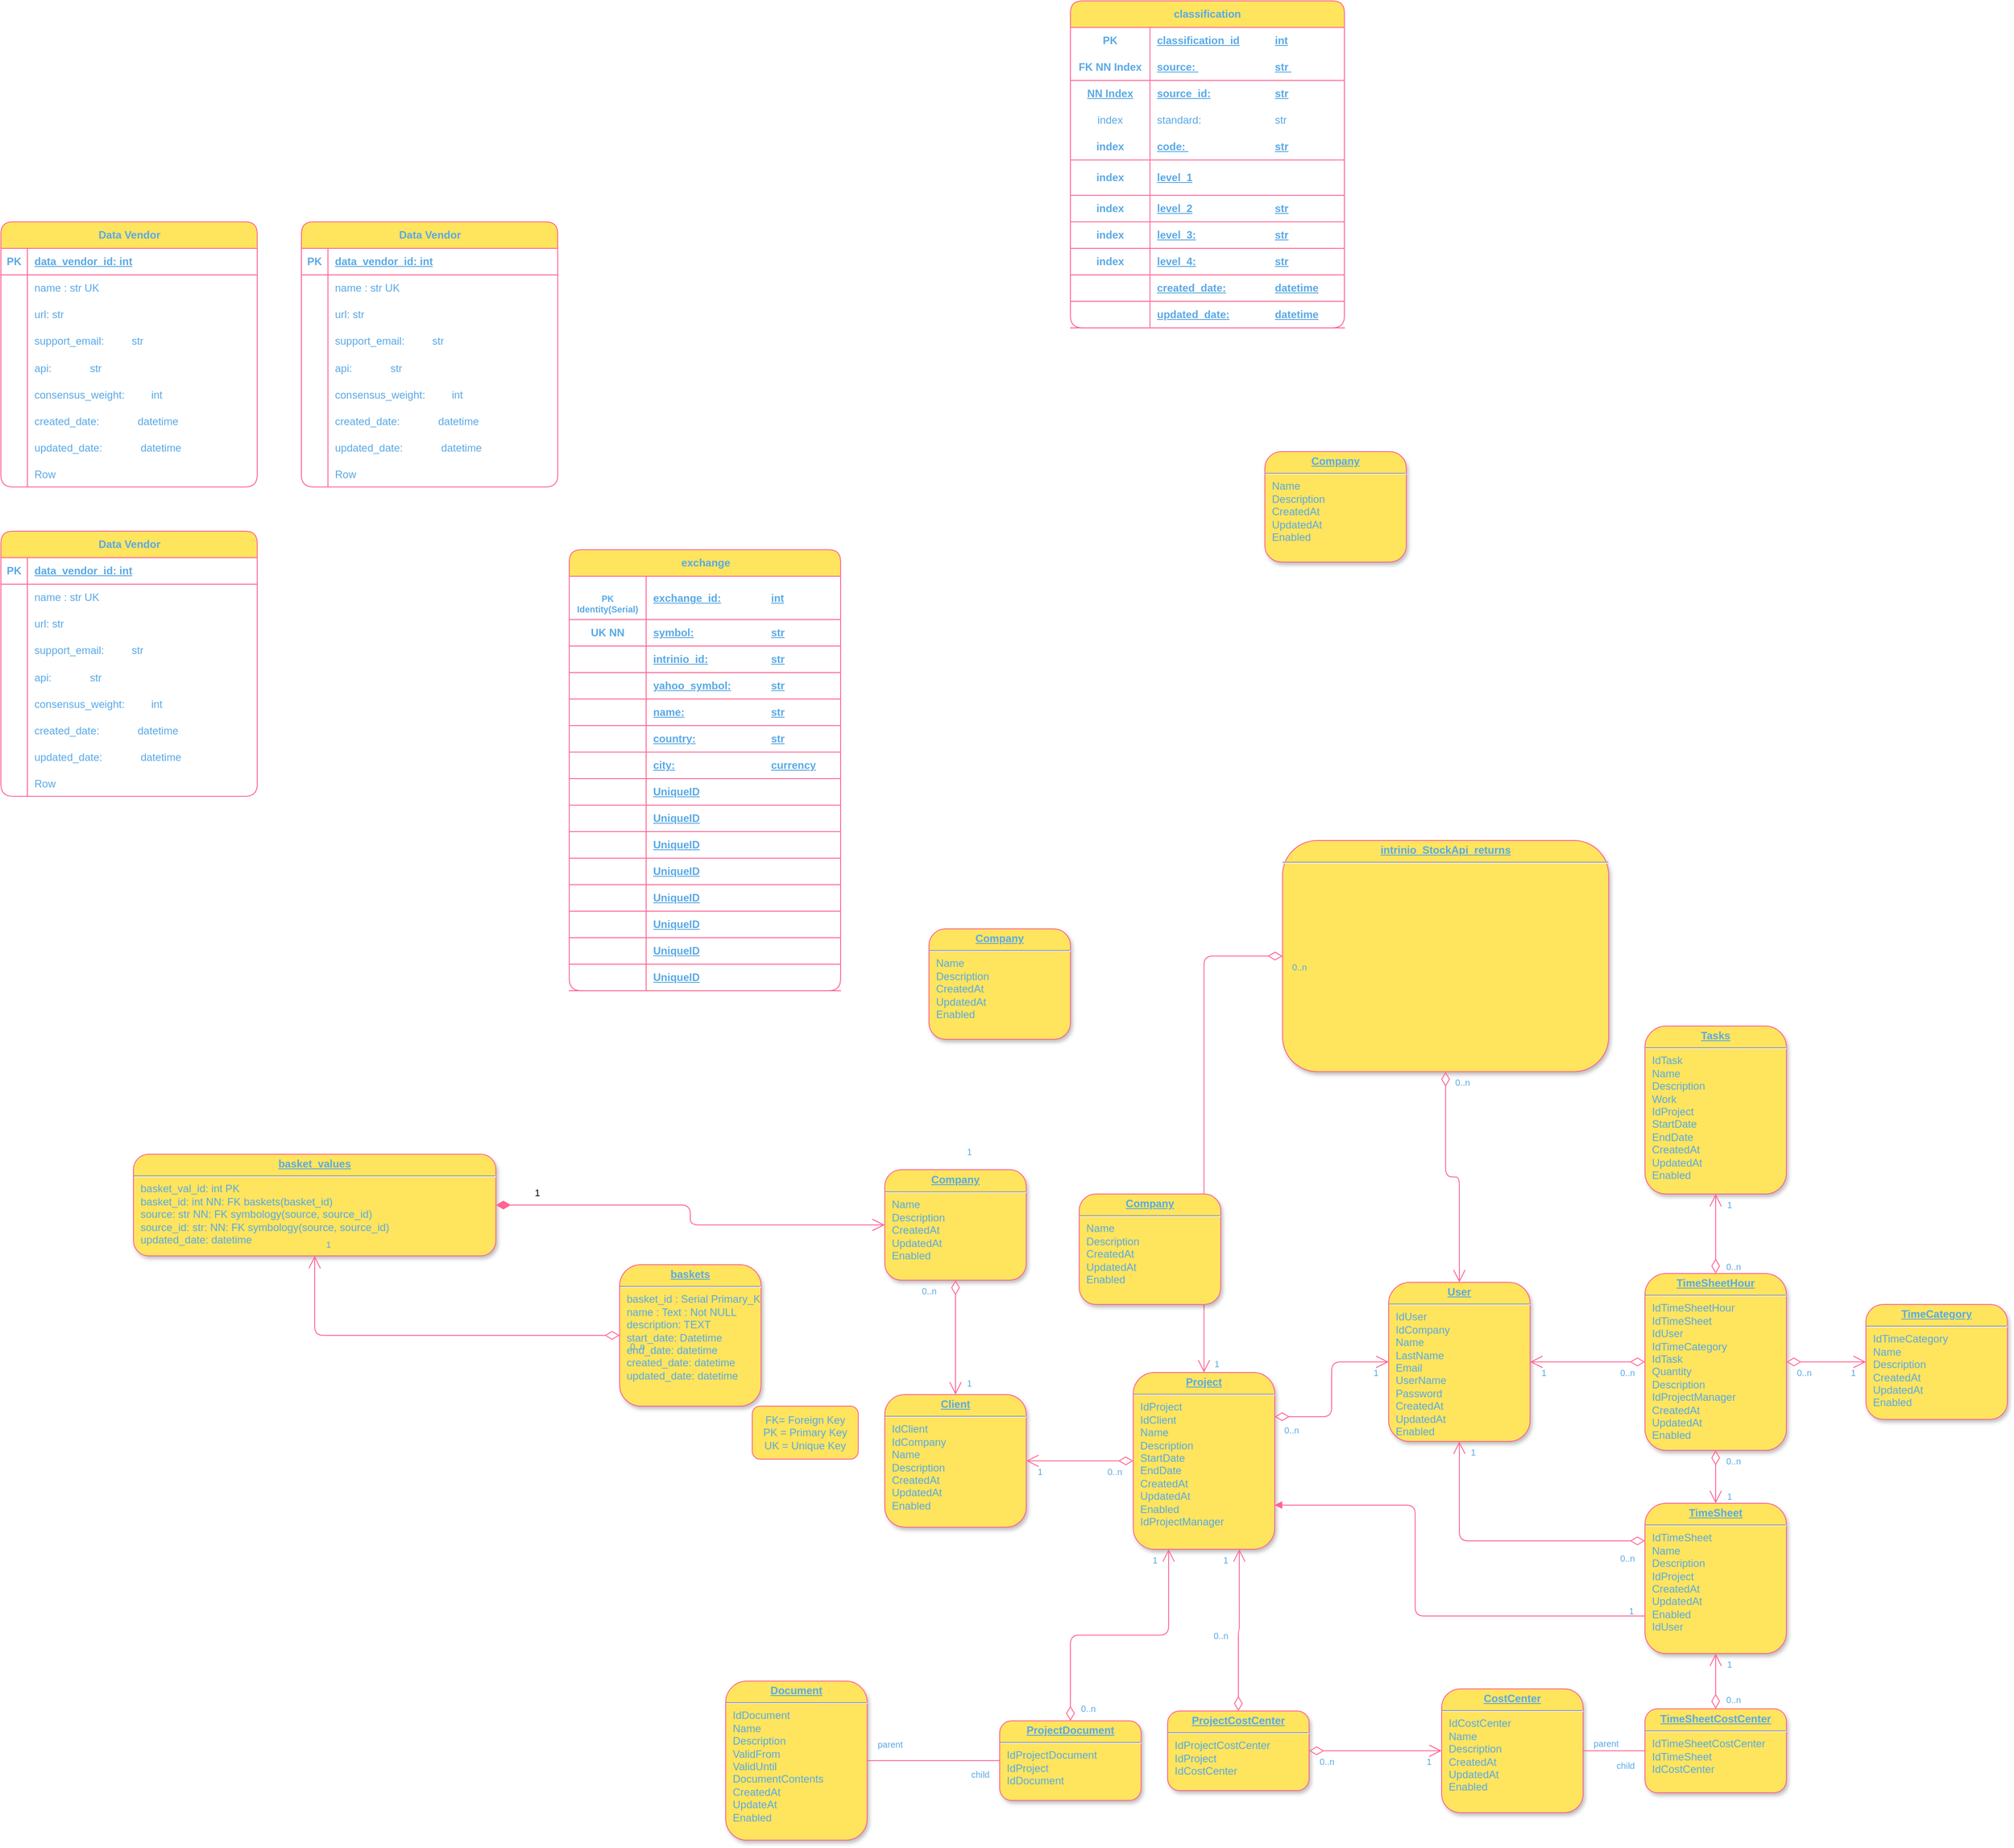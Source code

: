 <mxfile version="21.6.2" type="github">
  <diagram name="Page-1" id="efa7a0a1-bf9b-a30e-e6df-94a7791c09e9">
    <mxGraphModel dx="2260" dy="1970" grid="1" gridSize="10" guides="1" tooltips="1" connect="1" arrows="1" fold="1" page="1" pageScale="1" pageWidth="826" pageHeight="1169" background="none" math="0" shadow="0">
      <root>
        <mxCell id="0" />
        <mxCell id="1" parent="0" />
        <mxCell id="20" value="&lt;p style=&quot;margin: 0px; margin-top: 4px; text-align: center; text-decoration: underline;&quot;&gt;&lt;strong&gt;Company&lt;/strong&gt;&lt;/p&gt;&lt;hr /&gt;&lt;p style=&quot;margin: 0px; margin-left: 8px;&quot;&gt;Name&lt;/p&gt;&lt;p style=&quot;margin: 0px; margin-left: 8px;&quot;&gt;Description&lt;/p&gt;&lt;p style=&quot;margin: 0px; margin-left: 8px;&quot;&gt;CreatedAt&lt;/p&gt;&lt;p style=&quot;margin: 0px; margin-left: 8px;&quot;&gt;UpdatedAt&lt;/p&gt;&lt;p style=&quot;margin: 0px; margin-left: 8px;&quot;&gt;Enabled&lt;/p&gt;" style="verticalAlign=top;align=left;overflow=fill;fontSize=12;fontFamily=Helvetica;html=1;strokeColor=#FF6392;shadow=1;fillColor=#FFE45E;fontColor=#5AA9E6;rounded=1;labelBackgroundColor=none;" parent="1" vertex="1">
          <mxGeometry x="310.0" y="302.5" width="160" height="125" as="geometry" />
        </mxCell>
        <object label="&lt;p style=&quot;margin: 0px; margin-top: 4px; text-align: center; text-decoration: underline;&quot;&gt;&lt;b&gt;basket_values&lt;/b&gt;&lt;/p&gt;&lt;hr&gt;&lt;p style=&quot;margin: 0px; margin-left: 8px;&quot;&gt;basket_val_id: int PK&lt;/p&gt;&lt;p style=&quot;margin: 0px; margin-left: 8px;&quot;&gt;basket_id: int NN: FK baskets(basket_id)&lt;/p&gt;&lt;p style=&quot;margin: 0px; margin-left: 8px;&quot;&gt;&lt;span style=&quot;background-color: initial;&quot;&gt;source: str NN: FK symbology(source, source_id)&lt;/span&gt;&lt;/p&gt;&lt;p style=&quot;margin: 0px; margin-left: 8px;&quot;&gt;&lt;span style=&quot;background-color: initial;&quot;&gt;source_id: str: NN: FK symbology(source, source_id)&lt;/span&gt;&lt;/p&gt;&lt;p style=&quot;margin: 0px; margin-left: 8px;&quot;&gt;&lt;span style=&quot;background-color: initial;&quot;&gt;updated_date: datetime&amp;nbsp;&lt;/span&gt;&lt;/p&gt;&lt;br&gt;&amp;nbsp;&amp;nbsp;" basket_id="int NN" id="21">
          <mxCell style="verticalAlign=top;align=left;overflow=fill;fontSize=12;fontFamily=Helvetica;html=1;strokeColor=#FF6392;shadow=1;fillColor=#FFE45E;fontColor=#5AA9E6;rounded=1;labelBackgroundColor=none;" parent="1" vertex="1">
            <mxGeometry x="-540" y="285" width="410" height="115" as="geometry" />
          </mxCell>
        </object>
        <mxCell id="22" value="&lt;p style=&quot;margin: 0px; margin-top: 4px; text-align: center; text-decoration: underline;&quot;&gt;&lt;strong&gt;User&lt;/strong&gt;&lt;/p&gt;&lt;hr /&gt;&lt;p style=&quot;margin: 0px; margin-left: 8px;&quot;&gt;IdUser&lt;/p&gt;&lt;p style=&quot;margin: 0px; margin-left: 8px;&quot;&gt;IdCompany&lt;/p&gt;&lt;p style=&quot;margin: 0px; margin-left: 8px;&quot;&gt;Name&lt;/p&gt;&lt;p style=&quot;margin: 0px; margin-left: 8px;&quot;&gt;LastName&lt;/p&gt;&lt;p style=&quot;margin: 0px; margin-left: 8px;&quot;&gt;Email&lt;/p&gt;&lt;p style=&quot;margin: 0px; margin-left: 8px;&quot;&gt;UserName&lt;/p&gt;&lt;p style=&quot;margin: 0px; margin-left: 8px;&quot;&gt;Password&lt;/p&gt;&lt;p style=&quot;margin: 0px; margin-left: 8px;&quot;&gt;CreatedAt&lt;/p&gt;&lt;p style=&quot;margin: 0px; margin-left: 8px;&quot;&gt;UpdatedAt&lt;/p&gt;&lt;p style=&quot;margin: 0px; margin-left: 8px;&quot;&gt;Enabled&lt;/p&gt;" style="verticalAlign=top;align=left;overflow=fill;fontSize=12;fontFamily=Helvetica;html=1;strokeColor=#FF6392;shadow=1;fillColor=#FFE45E;fontColor=#5AA9E6;rounded=1;labelBackgroundColor=none;" parent="1" vertex="1">
          <mxGeometry x="880.0" y="430" width="160.0" height="180" as="geometry" />
        </mxCell>
        <mxCell id="23" value="&lt;p style=&quot;margin: 0px; margin-top: 4px; text-align: center; text-decoration: underline;&quot;&gt;&lt;b&gt;intrinio_StockApi_returns&lt;/b&gt;&lt;/p&gt;&lt;hr&gt;&lt;p style=&quot;margin: 0px; margin-left: 8px;&quot;&gt;&lt;br&gt;&lt;/p&gt;" style="verticalAlign=top;align=left;overflow=fill;fontSize=12;fontFamily=Helvetica;html=1;strokeColor=#FF6392;shadow=1;fillColor=#FFE45E;fontColor=#5AA9E6;rounded=1;labelBackgroundColor=none;" parent="1" vertex="1">
          <mxGeometry x="760" y="-70" width="368.92" height="261.64" as="geometry" />
        </mxCell>
        <mxCell id="24" value="&lt;p style=&quot;margin: 0px; margin-top: 4px; text-align: center; text-decoration: underline;&quot;&gt;&lt;strong&gt;Client&lt;/strong&gt;&lt;/p&gt;&lt;hr /&gt;&lt;p style=&quot;margin: 0px; margin-left: 8px;&quot;&gt;IdClient&lt;/p&gt;&lt;p style=&quot;margin: 0px; margin-left: 8px;&quot;&gt;IdCompany&lt;/p&gt;&lt;p style=&quot;margin: 0px; margin-left: 8px;&quot;&gt;Name&lt;/p&gt;&lt;p style=&quot;margin: 0px; margin-left: 8px;&quot;&gt;Description&lt;/p&gt;&lt;p style=&quot;margin: 0px; margin-left: 8px;&quot;&gt;CreatedAt&lt;/p&gt;&lt;p style=&quot;margin: 0px; margin-left: 8px;&quot;&gt;UpdatedAt&lt;/p&gt;&lt;p style=&quot;margin: 0px; margin-left: 8px;&quot;&gt;Enabled&lt;/p&gt;" style="verticalAlign=top;align=left;overflow=fill;fontSize=12;fontFamily=Helvetica;html=1;strokeColor=#FF6392;shadow=1;fillColor=#FFE45E;fontColor=#5AA9E6;rounded=1;labelBackgroundColor=none;" parent="1" vertex="1">
          <mxGeometry x="310.0" y="556.96" width="160" height="150" as="geometry" />
        </mxCell>
        <mxCell id="25" value="&lt;p style=&quot;margin: 0px; margin-top: 4px; text-align: center; text-decoration: underline;&quot;&gt;&lt;b&gt;baskets&lt;/b&gt;&lt;/p&gt;&lt;hr&gt;&lt;p style=&quot;margin: 0px; margin-left: 8px;&quot;&gt;basket_id : Serial Primary_K&lt;/p&gt;&lt;p style=&quot;margin: 0px; margin-left: 8px;&quot;&gt;name : Text : Not NULL&lt;/p&gt;&lt;p style=&quot;margin: 0px; margin-left: 8px;&quot;&gt;description: TEXT&lt;/p&gt;&lt;p style=&quot;margin: 0px; margin-left: 8px;&quot;&gt;start_date: Datetime&lt;/p&gt;&lt;p style=&quot;margin: 0px; margin-left: 8px;&quot;&gt;end_date: datetime&lt;/p&gt;&lt;p style=&quot;margin: 0px; margin-left: 8px;&quot;&gt;created_date: datetime&lt;/p&gt;&lt;p style=&quot;margin: 0px; margin-left: 8px;&quot;&gt;updated_date: datetime&lt;/p&gt;" style="verticalAlign=top;align=left;overflow=fill;fontSize=12;fontFamily=Helvetica;html=1;strokeColor=#FF6392;shadow=1;fillColor=#FFE45E;fontColor=#5AA9E6;rounded=1;labelBackgroundColor=none;" parent="1" vertex="1">
          <mxGeometry x="10.0" y="410.0" width="160" height="160" as="geometry" />
        </mxCell>
        <mxCell id="26" value="&lt;p style=&quot;margin: 0px; margin-top: 4px; text-align: center; text-decoration: underline;&quot;&gt;&lt;strong&gt;TimeSheet&lt;/strong&gt;&lt;/p&gt;&lt;hr /&gt;&lt;p style=&quot;margin: 0px; margin-left: 8px;&quot;&gt;IdTimeSheet&lt;/p&gt;&lt;p style=&quot;margin: 0px; margin-left: 8px;&quot;&gt;Name&lt;/p&gt;&lt;p style=&quot;margin: 0px; margin-left: 8px;&quot;&gt;Description&lt;/p&gt;&lt;p style=&quot;margin: 0px; margin-left: 8px;&quot;&gt;IdProject&lt;/p&gt;&lt;p style=&quot;margin: 0px; margin-left: 8px;&quot;&gt;CreatedAt&lt;/p&gt;&lt;p style=&quot;margin: 0px; margin-left: 8px;&quot;&gt;UpdatedAt&lt;/p&gt;&lt;p style=&quot;margin: 0px; margin-left: 8px;&quot;&gt;Enabled&lt;/p&gt;&lt;p style=&quot;margin: 0px; margin-left: 8px;&quot;&gt;IdUser&lt;/p&gt;" style="verticalAlign=top;align=left;overflow=fill;fontSize=12;fontFamily=Helvetica;html=1;strokeColor=#FF6392;shadow=1;fillColor=#FFE45E;fontColor=#5AA9E6;rounded=1;labelBackgroundColor=none;" parent="1" vertex="1">
          <mxGeometry x="1170" y="680" width="160" height="170" as="geometry" />
        </mxCell>
        <mxCell id="27" value="&lt;p style=&quot;margin: 0px; margin-top: 4px; text-align: center; text-decoration: underline;&quot;&gt;&lt;strong&gt;TimeSheetHour&lt;/strong&gt;&lt;/p&gt;&lt;hr /&gt;&lt;p style=&quot;margin: 0px; margin-left: 8px;&quot;&gt;IdTimeSheetHour&lt;br /&gt;IdTimeSheet&lt;/p&gt;&lt;p style=&quot;margin: 0px; margin-left: 8px;&quot;&gt;IdUser&lt;/p&gt;&lt;p style=&quot;margin: 0px; margin-left: 8px;&quot;&gt;IdTimeCategory&lt;/p&gt;&lt;p style=&quot;margin: 0px; margin-left: 8px;&quot;&gt;IdTask&lt;/p&gt;&lt;p style=&quot;margin: 0px; margin-left: 8px;&quot;&gt;Quantity&lt;/p&gt;&lt;p style=&quot;margin: 0px; margin-left: 8px;&quot;&gt;Description&lt;/p&gt;&lt;p style=&quot;margin: 0px; margin-left: 8px;&quot;&gt;IdProjectManager&lt;/p&gt;&lt;p style=&quot;margin: 0px; margin-left: 8px;&quot;&gt;CreatedAt&lt;/p&gt;&lt;p style=&quot;margin: 0px; margin-left: 8px;&quot;&gt;UpdatedAt&lt;/p&gt;&lt;p style=&quot;margin: 0px; margin-left: 8px;&quot;&gt;Enabled&lt;/p&gt;" style="verticalAlign=top;align=left;overflow=fill;fontSize=12;fontFamily=Helvetica;html=1;strokeColor=#FF6392;shadow=1;fillColor=#FFE45E;fontColor=#5AA9E6;rounded=1;labelBackgroundColor=none;" parent="1" vertex="1">
          <mxGeometry x="1170" y="420.0" width="160" height="200" as="geometry" />
        </mxCell>
        <mxCell id="28" value="&lt;p style=&quot;margin: 0px; margin-top: 4px; text-align: center; text-decoration: underline;&quot;&gt;&lt;strong&gt;Document&lt;/strong&gt;&lt;/p&gt;&lt;hr /&gt;&lt;p style=&quot;margin: 0px; margin-left: 8px;&quot;&gt;IdDocument&lt;/p&gt;&lt;p style=&quot;margin: 0px; margin-left: 8px;&quot;&gt;Name&lt;/p&gt;&lt;p style=&quot;margin: 0px; margin-left: 8px;&quot;&gt;Description&lt;/p&gt;&lt;p style=&quot;margin: 0px; margin-left: 8px;&quot;&gt;ValidFrom&lt;/p&gt;&lt;p style=&quot;margin: 0px; margin-left: 8px;&quot;&gt;ValidUntil&lt;/p&gt;&lt;p style=&quot;margin: 0px; margin-left: 8px;&quot;&gt;DocumentContents&lt;/p&gt;&lt;p style=&quot;margin: 0px; margin-left: 8px;&quot;&gt;CreatedAt&lt;/p&gt;&lt;p style=&quot;margin: 0px; margin-left: 8px;&quot;&gt;UpdateAt&lt;/p&gt;&lt;p style=&quot;margin: 0px; margin-left: 8px;&quot;&gt;Enabled&lt;/p&gt;" style="verticalAlign=top;align=left;overflow=fill;fontSize=12;fontFamily=Helvetica;html=1;strokeColor=#FF6392;shadow=1;fillColor=#FFE45E;fontColor=#5AA9E6;rounded=1;labelBackgroundColor=none;" parent="1" vertex="1">
          <mxGeometry x="130.0" y="881.16" width="160" height="180" as="geometry" />
        </mxCell>
        <mxCell id="29" value="&lt;p style=&quot;margin: 0px; margin-top: 4px; text-align: center; text-decoration: underline;&quot;&gt;&lt;strong&gt;Project&lt;/strong&gt;&lt;/p&gt;&lt;hr /&gt;&lt;p style=&quot;margin: 0px; margin-left: 8px;&quot;&gt;IdProject&lt;/p&gt;&lt;p style=&quot;margin: 0px; margin-left: 8px;&quot;&gt;IdClient&lt;/p&gt;&lt;p style=&quot;margin: 0px; margin-left: 8px;&quot;&gt;Name&lt;/p&gt;&lt;p style=&quot;margin: 0px; margin-left: 8px;&quot;&gt;Description&lt;/p&gt;&lt;p style=&quot;margin: 0px; margin-left: 8px;&quot;&gt;StartDate&lt;/p&gt;&lt;p style=&quot;margin: 0px; margin-left: 8px;&quot;&gt;EndDate&lt;/p&gt;&lt;p style=&quot;margin: 0px; margin-left: 8px;&quot;&gt;CreatedAt&lt;/p&gt;&lt;p style=&quot;margin: 0px; margin-left: 8px;&quot;&gt;UpdatedAt&lt;/p&gt;&lt;p style=&quot;margin: 0px; margin-left: 8px;&quot;&gt;Enabled&lt;br /&gt;IdProjectManager&lt;/p&gt;" style="verticalAlign=top;align=left;overflow=fill;fontSize=12;fontFamily=Helvetica;html=1;strokeColor=#FF6392;shadow=1;fillColor=#FFE45E;fontColor=#5AA9E6;rounded=1;labelBackgroundColor=none;" parent="1" vertex="1">
          <mxGeometry x="591.08" y="531.96" width="160" height="200" as="geometry" />
        </mxCell>
        <mxCell id="30" value="&lt;p style=&quot;margin: 0px; margin-top: 4px; text-align: center; text-decoration: underline;&quot;&gt;&lt;strong&gt;TimeCategory&lt;/strong&gt;&lt;/p&gt;&lt;hr /&gt;&lt;p style=&quot;margin: 0px; margin-left: 8px;&quot;&gt;IdTimeCategory&lt;/p&gt;&lt;p style=&quot;margin: 0px; margin-left: 8px;&quot;&gt;Name&lt;/p&gt;&lt;p style=&quot;margin: 0px; margin-left: 8px;&quot;&gt;Description&lt;/p&gt;&lt;p style=&quot;margin: 0px; margin-left: 8px;&quot;&gt;CreatedAt&lt;/p&gt;&lt;p style=&quot;margin: 0px; margin-left: 8px;&quot;&gt;UpdatedAt&lt;/p&gt;&lt;p style=&quot;margin: 0px; margin-left: 8px;&quot;&gt;Enabled&lt;/p&gt;" style="verticalAlign=top;align=left;overflow=fill;fontSize=12;fontFamily=Helvetica;html=1;strokeColor=#FF6392;shadow=1;fillColor=#FFE45E;fontColor=#5AA9E6;rounded=1;labelBackgroundColor=none;" parent="1" vertex="1">
          <mxGeometry x="1420.0" y="455.0" width="160" height="130" as="geometry" />
        </mxCell>
        <mxCell id="31" value="&lt;p style=&quot;margin: 0px; margin-top: 4px; text-align: center; text-decoration: underline;&quot;&gt;&lt;strong&gt;TimeSheetCostCenter&lt;/strong&gt;&lt;/p&gt;&lt;hr /&gt;&lt;p style=&quot;margin: 0px; margin-left: 8px;&quot;&gt;IdTimeSheetCostCenter&lt;/p&gt;&lt;p style=&quot;margin: 0px; margin-left: 8px;&quot;&gt;IdTimeSheet&lt;/p&gt;&lt;p style=&quot;margin: 0px; margin-left: 8px;&quot;&gt;IdCostCenter&lt;/p&gt;" style="verticalAlign=top;align=left;overflow=fill;fontSize=12;fontFamily=Helvetica;html=1;strokeColor=#FF6392;shadow=1;fillColor=#FFE45E;fontColor=#5AA9E6;rounded=1;labelBackgroundColor=none;" parent="1" vertex="1">
          <mxGeometry x="1170" y="912.5" width="160" height="95" as="geometry" />
        </mxCell>
        <mxCell id="32" value="&lt;p style=&quot;margin: 0px; margin-top: 4px; text-align: center; text-decoration: underline;&quot;&gt;&lt;strong&gt;CostCenter&lt;/strong&gt;&lt;/p&gt;&lt;hr /&gt;&lt;p style=&quot;margin: 0px; margin-left: 8px;&quot;&gt;IdCostCenter&lt;/p&gt;&lt;p style=&quot;margin: 0px; margin-left: 8px;&quot;&gt;Name&lt;/p&gt;&lt;p style=&quot;margin: 0px; margin-left: 8px;&quot;&gt;Description&lt;/p&gt;&lt;p style=&quot;margin: 0px; margin-left: 8px;&quot;&gt;CreatedAt&lt;/p&gt;&lt;p style=&quot;margin: 0px; margin-left: 8px;&quot;&gt;UpdatedAt&lt;/p&gt;&lt;p style=&quot;margin: 0px; margin-left: 8px;&quot;&gt;Enabled&lt;/p&gt;" style="verticalAlign=top;align=left;overflow=fill;fontSize=12;fontFamily=Helvetica;html=1;strokeColor=#FF6392;shadow=1;fillColor=#FFE45E;fontColor=#5AA9E6;rounded=1;labelBackgroundColor=none;" parent="1" vertex="1">
          <mxGeometry x="940.0" y="890.0" width="160" height="140" as="geometry" />
        </mxCell>
        <mxCell id="33" value="&lt;p style=&quot;margin: 0px; margin-top: 4px; text-align: center; text-decoration: underline;&quot;&gt;&lt;strong&gt;ProjectCostCenter&lt;/strong&gt;&lt;/p&gt;&lt;hr /&gt;&lt;p style=&quot;margin: 0px; margin-left: 8px;&quot;&gt;IdProjectCostCenter&lt;/p&gt;&lt;p style=&quot;margin: 0px; margin-left: 8px;&quot;&gt;IdProject&lt;/p&gt;&lt;p style=&quot;margin: 0px; margin-left: 8px;&quot;&gt;IdCostCenter&lt;/p&gt;" style="verticalAlign=top;align=left;overflow=fill;fontSize=12;fontFamily=Helvetica;html=1;strokeColor=#FF6392;shadow=1;fillColor=#FFE45E;fontColor=#5AA9E6;rounded=1;labelBackgroundColor=none;" parent="1" vertex="1">
          <mxGeometry x="630" y="915.0" width="160" height="90" as="geometry" />
        </mxCell>
        <mxCell id="34" value="&lt;p style=&quot;margin: 0px ; margin-top: 4px ; text-align: center ; text-decoration: underline&quot;&gt;&lt;strong&gt;ProjectDocument&lt;/strong&gt;&lt;/p&gt;&lt;hr&gt;&lt;p style=&quot;margin: 0px ; margin-left: 8px&quot;&gt;IdProjectDocument&lt;/p&gt;&lt;p style=&quot;margin: 0px ; margin-left: 8px&quot;&gt;IdProject&lt;/p&gt;&lt;p style=&quot;margin: 0px ; margin-left: 8px&quot;&gt;IdDocument&lt;/p&gt;" style="verticalAlign=top;align=left;overflow=fill;fontSize=12;fontFamily=Helvetica;html=1;strokeColor=#FF6392;shadow=1;fillColor=#FFE45E;fontColor=#5AA9E6;rounded=1;labelBackgroundColor=none;" parent="1" vertex="1">
          <mxGeometry x="440.0" y="926.16" width="160" height="90" as="geometry" />
        </mxCell>
        <mxCell id="35" value="&lt;p style=&quot;margin: 0px; margin-top: 4px; text-align: center; text-decoration: underline;&quot;&gt;&lt;strong&gt;Tasks&lt;/strong&gt;&lt;/p&gt;&lt;hr /&gt;&lt;p style=&quot;margin: 0px; margin-left: 8px;&quot;&gt;IdTask&lt;/p&gt;&lt;p style=&quot;margin: 0px; margin-left: 8px;&quot;&gt;Name&lt;/p&gt;&lt;p style=&quot;margin: 0px; margin-left: 8px;&quot;&gt;Description&lt;/p&gt;&lt;p style=&quot;margin: 0px; margin-left: 8px;&quot;&gt;Work&lt;/p&gt;&lt;p style=&quot;margin: 0px; margin-left: 8px;&quot;&gt;IdProject&lt;/p&gt;&lt;p style=&quot;margin: 0px; margin-left: 8px;&quot;&gt;StartDate&lt;/p&gt;&lt;p style=&quot;margin: 0px; margin-left: 8px;&quot;&gt;EndDate&lt;/p&gt;&lt;p style=&quot;margin: 0px; margin-left: 8px;&quot;&gt;CreatedAt&lt;/p&gt;&lt;p style=&quot;margin: 0px; margin-left: 8px;&quot;&gt;UpdatedAt&lt;/p&gt;&lt;p style=&quot;margin: 0px; margin-left: 8px;&quot;&gt;Enabled&lt;/p&gt;" style="verticalAlign=top;align=left;overflow=fill;fontSize=12;fontFamily=Helvetica;html=1;strokeColor=#FF6392;shadow=1;fillColor=#FFE45E;fontColor=#5AA9E6;rounded=1;labelBackgroundColor=none;" parent="1" vertex="1">
          <mxGeometry x="1170" y="140.0" width="160" height="190" as="geometry" />
        </mxCell>
        <mxCell id="45" value="" style="endArrow=open;endSize=12;startArrow=diamondThin;startSize=14;startFill=0;edgeStyle=orthogonalEdgeStyle;rounded=1;labelBackgroundColor=none;strokeColor=#FF6392;fontColor=default;" parent="1" source="23" target="22" edge="1">
          <mxGeometry x="519.36" y="180" as="geometry">
            <mxPoint x="519.36" y="180" as="sourcePoint" />
            <mxPoint x="679.36" y="180" as="targetPoint" />
          </mxGeometry>
        </mxCell>
        <mxCell id="46" value="0..n" style="resizable=0;align=left;verticalAlign=top;labelBackgroundColor=none;fontSize=10;strokeColor=#FF6392;shadow=1;fillColor=#FFE45E;fontColor=#5AA9E6;rounded=1;" parent="45" connectable="0" vertex="1">
          <mxGeometry x="-1" relative="1" as="geometry">
            <mxPoint x="8.92" as="offset" />
          </mxGeometry>
        </mxCell>
        <mxCell id="47" value="1" style="resizable=0;align=right;verticalAlign=top;labelBackgroundColor=none;fontSize=10;strokeColor=#FF6392;shadow=1;fillColor=#FFE45E;fontColor=#5AA9E6;rounded=1;" parent="45" connectable="0" vertex="1">
          <mxGeometry x="1" relative="1" as="geometry">
            <mxPoint x="-550" y="-160.0" as="offset" />
          </mxGeometry>
        </mxCell>
        <mxCell id="48" value="" style="endArrow=open;endSize=12;startArrow=diamondThin;startSize=14;startFill=0;edgeStyle=orthogonalEdgeStyle;exitX=1;exitY=0.25;rounded=1;labelBackgroundColor=none;strokeColor=#FF6392;fontColor=default;" parent="1" source="29" target="22" edge="1">
          <mxGeometry x="769.36" y="450" as="geometry">
            <mxPoint x="769.36" y="450" as="sourcePoint" />
            <mxPoint x="929.36" y="450" as="targetPoint" />
          </mxGeometry>
        </mxCell>
        <mxCell id="49" value="0..n" style="resizable=0;align=left;verticalAlign=top;labelBackgroundColor=none;fontSize=10;strokeColor=#FF6392;shadow=1;fillColor=#FFE45E;fontColor=#5AA9E6;rounded=1;" parent="48" connectable="0" vertex="1">
          <mxGeometry x="-1" relative="1" as="geometry">
            <mxPoint x="8.92" y="3.04" as="offset" />
          </mxGeometry>
        </mxCell>
        <mxCell id="50" value="1" style="resizable=0;align=right;verticalAlign=top;labelBackgroundColor=none;fontSize=10;strokeColor=#FF6392;shadow=1;fillColor=#FFE45E;fontColor=#5AA9E6;rounded=1;" parent="48" connectable="0" vertex="1">
          <mxGeometry x="1" relative="1" as="geometry">
            <mxPoint x="-10" as="offset" />
          </mxGeometry>
        </mxCell>
        <mxCell id="51" value="" style="endArrow=open;endSize=12;startArrow=diamondThin;startSize=14;startFill=0;edgeStyle=orthogonalEdgeStyle;rounded=1;labelBackgroundColor=none;strokeColor=#FF6392;fontColor=default;" parent="1" source="23" target="29" edge="1">
          <mxGeometry x="389.36" y="350" as="geometry">
            <mxPoint x="389.36" y="350" as="sourcePoint" />
            <mxPoint x="549.36" y="350" as="targetPoint" />
          </mxGeometry>
        </mxCell>
        <mxCell id="52" value="0..n" style="resizable=0;align=left;verticalAlign=top;labelBackgroundColor=none;fontSize=10;strokeColor=#FF6392;shadow=1;fillColor=#FFE45E;fontColor=#5AA9E6;rounded=1;" parent="51" connectable="0" vertex="1">
          <mxGeometry x="-1" relative="1" as="geometry">
            <mxPoint x="8.92" as="offset" />
          </mxGeometry>
        </mxCell>
        <mxCell id="53" value="1" style="resizable=0;align=right;verticalAlign=top;labelBackgroundColor=none;fontSize=10;strokeColor=#FF6392;shadow=1;fillColor=#FFE45E;fontColor=#5AA9E6;rounded=1;" parent="51" connectable="0" vertex="1">
          <mxGeometry x="1" relative="1" as="geometry">
            <mxPoint x="18.92" y="-21.96" as="offset" />
          </mxGeometry>
        </mxCell>
        <mxCell id="54" value="" style="endArrow=open;endSize=12;startArrow=diamondThin;startSize=14;startFill=0;edgeStyle=orthogonalEdgeStyle;exitX=0;exitY=0.25;rounded=1;labelBackgroundColor=none;strokeColor=#FF6392;fontColor=default;" parent="1" source="26" target="22" edge="1">
          <mxGeometry x="1209.36" y="170" as="geometry">
            <mxPoint x="1209.36" y="170" as="sourcePoint" />
            <mxPoint x="1369.36" y="170" as="targetPoint" />
          </mxGeometry>
        </mxCell>
        <mxCell id="55" value="0..n" style="resizable=0;align=left;verticalAlign=top;labelBackgroundColor=none;fontSize=10;strokeColor=#FF6392;shadow=1;fillColor=#FFE45E;fontColor=#5AA9E6;rounded=1;" parent="54" connectable="0" vertex="1">
          <mxGeometry x="-1" relative="1" as="geometry">
            <mxPoint x="-30" y="7.5" as="offset" />
          </mxGeometry>
        </mxCell>
        <mxCell id="56" value="1" style="resizable=0;align=right;verticalAlign=top;labelBackgroundColor=none;fontSize=10;strokeColor=#FF6392;shadow=1;fillColor=#FFE45E;fontColor=#5AA9E6;rounded=1;" parent="54" connectable="0" vertex="1">
          <mxGeometry x="1" relative="1" as="geometry">
            <mxPoint x="20" as="offset" />
          </mxGeometry>
        </mxCell>
        <mxCell id="57" value="" style="endArrow=open;endSize=12;startArrow=diamondThin;startSize=14;startFill=0;edgeStyle=orthogonalEdgeStyle;rounded=1;labelBackgroundColor=none;strokeColor=#FF6392;fontColor=default;" parent="1" source="27" target="26" edge="1">
          <mxGeometry x="1269.36" y="180" as="geometry">
            <mxPoint x="1269.36" y="180" as="sourcePoint" />
            <mxPoint x="1429.36" y="180" as="targetPoint" />
          </mxGeometry>
        </mxCell>
        <mxCell id="58" value="0..n" style="resizable=0;align=left;verticalAlign=top;labelBackgroundColor=none;fontSize=10;strokeColor=#FF6392;shadow=1;fillColor=#FFE45E;fontColor=#5AA9E6;rounded=1;" parent="57" connectable="0" vertex="1">
          <mxGeometry x="-1" relative="1" as="geometry">
            <mxPoint x="10" as="offset" />
          </mxGeometry>
        </mxCell>
        <mxCell id="59" value="1" style="resizable=0;align=right;verticalAlign=top;labelBackgroundColor=none;fontSize=10;strokeColor=#FF6392;shadow=1;fillColor=#FFE45E;fontColor=#5AA9E6;rounded=1;" parent="57" connectable="0" vertex="1">
          <mxGeometry x="1" relative="1" as="geometry">
            <mxPoint x="20" y="-20" as="offset" />
          </mxGeometry>
        </mxCell>
        <mxCell id="63" value="" style="endArrow=open;endSize=12;startArrow=diamondThin;startSize=14;startFill=0;edgeStyle=orthogonalEdgeStyle;entryX=0.75;entryY=1;rounded=1;labelBackgroundColor=none;strokeColor=#FF6392;fontColor=default;" parent="1" source="33" target="29" edge="1">
          <mxGeometry x="479.36" y="790" as="geometry">
            <mxPoint x="479.36" y="790" as="sourcePoint" />
            <mxPoint x="639.36" y="790" as="targetPoint" />
          </mxGeometry>
        </mxCell>
        <mxCell id="64" value="0..n" style="resizable=0;align=left;verticalAlign=top;labelBackgroundColor=none;fontSize=10;strokeColor=#FF6392;shadow=1;fillColor=#FFE45E;fontColor=#5AA9E6;rounded=1;" parent="63" connectable="0" vertex="1">
          <mxGeometry x="-1" relative="1" as="geometry">
            <mxPoint x="-30" y="-97.5" as="offset" />
          </mxGeometry>
        </mxCell>
        <mxCell id="65" value="1" style="resizable=0;align=right;verticalAlign=top;labelBackgroundColor=none;fontSize=10;strokeColor=#FF6392;shadow=1;fillColor=#FFE45E;fontColor=#5AA9E6;rounded=1;" parent="63" connectable="0" vertex="1">
          <mxGeometry x="1" relative="1" as="geometry">
            <mxPoint x="-11.08" as="offset" />
          </mxGeometry>
        </mxCell>
        <mxCell id="66" value="" style="endArrow=open;endSize=12;startArrow=diamondThin;startSize=14;startFill=0;edgeStyle=orthogonalEdgeStyle;rounded=1;labelBackgroundColor=none;strokeColor=#FF6392;fontColor=default;" parent="1" source="33" target="32" edge="1">
          <mxGeometry x="469.36" y="526.16" as="geometry">
            <mxPoint x="469.36" y="526.16" as="sourcePoint" />
            <mxPoint x="980" y="1061.16" as="targetPoint" />
          </mxGeometry>
        </mxCell>
        <mxCell id="67" value="0..n" style="resizable=0;align=left;verticalAlign=top;labelBackgroundColor=none;fontSize=10;strokeColor=#FF6392;shadow=1;fillColor=#FFE45E;fontColor=#5AA9E6;rounded=1;" parent="66" connectable="0" vertex="1">
          <mxGeometry x="-1" relative="1" as="geometry">
            <mxPoint x="10" as="offset" />
          </mxGeometry>
        </mxCell>
        <mxCell id="68" value="1" style="resizable=0;align=right;verticalAlign=top;labelBackgroundColor=none;fontSize=10;strokeColor=#FF6392;shadow=1;fillColor=#FFE45E;fontColor=#5AA9E6;rounded=1;" parent="66" connectable="0" vertex="1">
          <mxGeometry x="1" relative="1" as="geometry">
            <mxPoint x="-10" as="offset" />
          </mxGeometry>
        </mxCell>
        <mxCell id="72" value="" style="endArrow=open;endSize=12;startArrow=diamondThin;startSize=14;startFill=0;edgeStyle=orthogonalEdgeStyle;entryX=0.25;entryY=1;rounded=1;labelBackgroundColor=none;strokeColor=#FF6392;fontColor=default;" parent="1" source="34" target="29" edge="1">
          <mxGeometry x="419.36" y="820" as="geometry">
            <mxPoint x="419.36" y="820" as="sourcePoint" />
            <mxPoint x="579.36" y="820" as="targetPoint" />
          </mxGeometry>
        </mxCell>
        <mxCell id="73" value="0..n" style="resizable=0;align=left;verticalAlign=top;labelBackgroundColor=none;fontSize=10;strokeColor=#FF6392;shadow=1;fillColor=#FFE45E;fontColor=#5AA9E6;rounded=1;" parent="72" connectable="0" vertex="1">
          <mxGeometry x="-1" relative="1" as="geometry">
            <mxPoint x="10" y="-26.16" as="offset" />
          </mxGeometry>
        </mxCell>
        <mxCell id="74" value="1" style="resizable=0;align=right;verticalAlign=top;labelBackgroundColor=none;fontSize=10;strokeColor=#FF6392;shadow=1;fillColor=#FFE45E;fontColor=#5AA9E6;rounded=1;" parent="72" connectable="0" vertex="1">
          <mxGeometry x="1" relative="1" as="geometry">
            <mxPoint x="-11.08" as="offset" />
          </mxGeometry>
        </mxCell>
        <mxCell id="75" value="" style="endArrow=open;endSize=12;startArrow=diamondThin;startSize=14;startFill=0;edgeStyle=orthogonalEdgeStyle;rounded=1;labelBackgroundColor=none;strokeColor=#FF6392;fontColor=default;" parent="1" source="31" target="26" edge="1">
          <mxGeometry x="1079.36" y="560" as="geometry">
            <mxPoint x="1079.36" y="560" as="sourcePoint" />
            <mxPoint x="1239.36" y="560" as="targetPoint" />
          </mxGeometry>
        </mxCell>
        <mxCell id="76" value="0..n" style="resizable=0;align=left;verticalAlign=top;labelBackgroundColor=none;fontSize=10;strokeColor=#FF6392;shadow=1;fillColor=#FFE45E;fontColor=#5AA9E6;rounded=1;" parent="75" connectable="0" vertex="1">
          <mxGeometry x="-1" relative="1" as="geometry">
            <mxPoint x="10.0" y="-22.5" as="offset" />
          </mxGeometry>
        </mxCell>
        <mxCell id="77" value="1" style="resizable=0;align=right;verticalAlign=top;labelBackgroundColor=none;fontSize=10;strokeColor=#FF6392;shadow=1;fillColor=#FFE45E;fontColor=#5AA9E6;rounded=1;" parent="75" connectable="0" vertex="1">
          <mxGeometry x="1" relative="1" as="geometry">
            <mxPoint x="20" as="offset" />
          </mxGeometry>
        </mxCell>
        <mxCell id="78" value="" style="endArrow=open;endSize=12;startArrow=diamondThin;startSize=14;startFill=0;edgeStyle=orthogonalEdgeStyle;rounded=1;labelBackgroundColor=none;strokeColor=#FF6392;fontColor=default;" parent="1" source="27" target="30" edge="1">
          <mxGeometry x="1309.36" y="540" as="geometry">
            <mxPoint x="1309.36" y="540" as="sourcePoint" />
            <mxPoint x="1469.36" y="540" as="targetPoint" />
          </mxGeometry>
        </mxCell>
        <mxCell id="79" value="0..n" style="resizable=0;align=left;verticalAlign=top;labelBackgroundColor=none;fontSize=10;strokeColor=#FF6392;shadow=1;fillColor=#FFE45E;fontColor=#5AA9E6;rounded=1;" parent="78" connectable="0" vertex="1">
          <mxGeometry x="-1" relative="1" as="geometry">
            <mxPoint x="10" as="offset" />
          </mxGeometry>
        </mxCell>
        <mxCell id="80" value="1" style="resizable=0;align=right;verticalAlign=top;labelBackgroundColor=none;fontSize=10;strokeColor=#FF6392;shadow=1;fillColor=#FFE45E;fontColor=#5AA9E6;rounded=1;" parent="78" connectable="0" vertex="1">
          <mxGeometry x="1" relative="1" as="geometry">
            <mxPoint x="-10" as="offset" />
          </mxGeometry>
        </mxCell>
        <mxCell id="81" value="" style="endArrow=open;endSize=12;startArrow=diamondThin;startSize=14;startFill=0;edgeStyle=orthogonalEdgeStyle;rounded=1;labelBackgroundColor=none;strokeColor=#FF6392;fontColor=default;" parent="1" source="27" target="35" edge="1">
          <mxGeometry x="1119.36" y="540" as="geometry">
            <mxPoint x="1119.36" y="540" as="sourcePoint" />
            <mxPoint x="1279.36" y="540" as="targetPoint" />
          </mxGeometry>
        </mxCell>
        <mxCell id="82" value="0..n" style="resizable=0;align=left;verticalAlign=top;labelBackgroundColor=none;fontSize=10;strokeColor=#FF6392;shadow=1;fillColor=#FFE45E;fontColor=#5AA9E6;rounded=1;" parent="81" connectable="0" vertex="1">
          <mxGeometry x="-1" relative="1" as="geometry">
            <mxPoint x="10" y="-20" as="offset" />
          </mxGeometry>
        </mxCell>
        <mxCell id="83" value="1" style="resizable=0;align=right;verticalAlign=top;labelBackgroundColor=none;fontSize=10;strokeColor=#FF6392;shadow=1;fillColor=#FFE45E;fontColor=#5AA9E6;rounded=1;" parent="81" connectable="0" vertex="1">
          <mxGeometry x="1" relative="1" as="geometry">
            <mxPoint x="20" as="offset" />
          </mxGeometry>
        </mxCell>
        <mxCell id="84" value="" style="endArrow=open;endSize=12;startArrow=diamondThin;startSize=14;startFill=0;edgeStyle=orthogonalEdgeStyle;rounded=1;labelBackgroundColor=none;strokeColor=#FF6392;fontColor=default;" parent="1" source="27" target="22" edge="1">
          <mxGeometry x="1389.36" y="130" as="geometry">
            <mxPoint x="1389.36" y="130" as="sourcePoint" />
            <mxPoint x="1549.36" y="130" as="targetPoint" />
          </mxGeometry>
        </mxCell>
        <mxCell id="85" value="0..n" style="resizable=0;align=left;verticalAlign=top;labelBackgroundColor=none;fontSize=10;strokeColor=#FF6392;shadow=1;fillColor=#FFE45E;fontColor=#5AA9E6;rounded=1;" parent="84" connectable="0" vertex="1">
          <mxGeometry x="-1" relative="1" as="geometry">
            <mxPoint x="-30" as="offset" />
          </mxGeometry>
        </mxCell>
        <mxCell id="86" value="1" style="resizable=0;align=right;verticalAlign=top;labelBackgroundColor=none;fontSize=10;strokeColor=#FF6392;shadow=1;fillColor=#FFE45E;fontColor=#5AA9E6;rounded=1;" parent="84" connectable="0" vertex="1">
          <mxGeometry x="1" relative="1" as="geometry">
            <mxPoint x="20" y="2.728e-13" as="offset" />
          </mxGeometry>
        </mxCell>
        <mxCell id="87" value="" style="endArrow=open;endSize=12;startArrow=diamondThin;startSize=14;startFill=0;edgeStyle=orthogonalEdgeStyle;rounded=1;labelBackgroundColor=none;strokeColor=#FF6392;fontColor=default;" parent="1" source="20" target="24" edge="1">
          <mxGeometry x="519.36" y="200" as="geometry">
            <mxPoint x="519.36" y="200" as="sourcePoint" />
            <mxPoint x="679.36" y="200" as="targetPoint" />
          </mxGeometry>
        </mxCell>
        <mxCell id="88" value="0..n" style="resizable=0;align=left;verticalAlign=top;labelBackgroundColor=none;fontSize=10;strokeColor=#FF6392;shadow=1;fillColor=#FFE45E;fontColor=#5AA9E6;rounded=1;" parent="87" connectable="0" vertex="1">
          <mxGeometry x="-1" relative="1" as="geometry">
            <mxPoint x="-40" as="offset" />
          </mxGeometry>
        </mxCell>
        <mxCell id="89" value="1" style="resizable=0;align=right;verticalAlign=top;labelBackgroundColor=none;fontSize=10;strokeColor=#FF6392;shadow=1;fillColor=#FFE45E;fontColor=#5AA9E6;rounded=1;" parent="87" connectable="0" vertex="1">
          <mxGeometry x="1" relative="1" as="geometry">
            <mxPoint x="20.0" y="-25.0" as="offset" />
          </mxGeometry>
        </mxCell>
        <mxCell id="90" value="" style="endArrow=open;endSize=12;startArrow=diamondThin;startSize=14;startFill=0;edgeStyle=orthogonalEdgeStyle;rounded=1;labelBackgroundColor=none;strokeColor=#FF6392;fontColor=default;" parent="1" source="25" target="21" edge="1">
          <mxGeometry x="620" y="340" as="geometry">
            <mxPoint x="620" y="340" as="sourcePoint" />
            <mxPoint x="780" y="340" as="targetPoint" />
          </mxGeometry>
        </mxCell>
        <mxCell id="91" value="0..n" style="resizable=0;align=left;verticalAlign=top;labelBackgroundColor=none;fontSize=10;strokeColor=#FF6392;shadow=1;fillColor=#FFE45E;fontColor=#5AA9E6;rounded=1;" parent="90" connectable="0" vertex="1">
          <mxGeometry x="-1" relative="1" as="geometry">
            <mxPoint x="10" as="offset" />
          </mxGeometry>
        </mxCell>
        <mxCell id="92" value="1" style="resizable=0;align=right;verticalAlign=top;labelBackgroundColor=none;fontSize=10;strokeColor=#FF6392;shadow=1;fillColor=#FFE45E;fontColor=#5AA9E6;rounded=1;" parent="90" connectable="0" vertex="1">
          <mxGeometry x="1" relative="1" as="geometry">
            <mxPoint x="20" y="-25.0" as="offset" />
          </mxGeometry>
        </mxCell>
        <mxCell id="99" value="" style="endArrow=open;endSize=12;startArrow=diamondThin;startSize=14;startFill=0;edgeStyle=orthogonalEdgeStyle;rounded=1;labelBackgroundColor=none;strokeColor=#FF6392;fontColor=default;" parent="1" source="29" target="24" edge="1">
          <mxGeometry x="369.36" y="360" as="geometry">
            <mxPoint x="369.36" y="360" as="sourcePoint" />
            <mxPoint x="529.36" y="360" as="targetPoint" />
            <Array as="points" />
          </mxGeometry>
        </mxCell>
        <mxCell id="100" value="0..n" style="resizable=0;align=left;verticalAlign=top;labelBackgroundColor=none;fontSize=10;strokeColor=#FF6392;shadow=1;fillColor=#FFE45E;fontColor=#5AA9E6;rounded=1;" parent="99" connectable="0" vertex="1">
          <mxGeometry x="-1" relative="1" as="geometry">
            <mxPoint x="-31.08" as="offset" />
          </mxGeometry>
        </mxCell>
        <mxCell id="101" value="1" style="resizable=0;align=right;verticalAlign=top;labelBackgroundColor=none;fontSize=10;strokeColor=#FF6392;shadow=1;fillColor=#FFE45E;fontColor=#5AA9E6;rounded=1;" parent="99" connectable="0" vertex="1">
          <mxGeometry x="1" relative="1" as="geometry">
            <mxPoint x="20.0" y="1.895e-13" as="offset" />
          </mxGeometry>
        </mxCell>
        <mxCell id="103" value="1" style="endArrow=open;endSize=12;startArrow=diamondThin;startSize=14;startFill=1;edgeStyle=orthogonalEdgeStyle;align=left;verticalAlign=bottom;rounded=1;labelBackgroundColor=none;strokeColor=#FF6392;fontColor=default;" parent="1" source="21" target="20" edge="1">
          <mxGeometry x="-0.818" y="5.0" relative="1" as="geometry">
            <mxPoint x="80" y="510" as="sourcePoint" />
            <mxPoint x="240" y="510" as="targetPoint" />
            <mxPoint as="offset" />
          </mxGeometry>
        </mxCell>
        <mxCell id="107" value="" style="endArrow=none;edgeStyle=orthogonalEdgeStyle;rounded=1;labelBackgroundColor=none;strokeColor=#FF6392;fontColor=default;" parent="1" source="28" target="34" edge="1">
          <mxGeometry x="190" y="950" as="geometry">
            <mxPoint x="190" y="950" as="sourcePoint" />
            <mxPoint x="350" y="950" as="targetPoint" />
          </mxGeometry>
        </mxCell>
        <mxCell id="108" value="parent" style="resizable=0;align=left;verticalAlign=bottom;labelBackgroundColor=none;fontSize=10;strokeColor=#FF6392;shadow=1;fillColor=#FFE45E;fontColor=#5AA9E6;rounded=1;" parent="107" connectable="0" vertex="1">
          <mxGeometry x="-1" relative="1" as="geometry">
            <mxPoint x="10" y="-10" as="offset" />
          </mxGeometry>
        </mxCell>
        <mxCell id="109" value="child" style="resizable=0;align=right;verticalAlign=bottom;labelBackgroundColor=none;fontSize=10;strokeColor=#FF6392;shadow=1;fillColor=#FFE45E;fontColor=#5AA9E6;rounded=1;" parent="107" connectable="0" vertex="1">
          <mxGeometry x="1" relative="1" as="geometry">
            <mxPoint x="-10" y="23.84" as="offset" />
          </mxGeometry>
        </mxCell>
        <mxCell id="110" value="" style="endArrow=none;edgeStyle=orthogonalEdgeStyle;rounded=1;labelBackgroundColor=none;strokeColor=#FF6392;fontColor=default;" parent="1" source="32" target="31" edge="1">
          <mxGeometry x="910" y="972.5" as="geometry">
            <mxPoint x="910" y="972.5" as="sourcePoint" />
            <mxPoint x="1070" y="972.5" as="targetPoint" />
          </mxGeometry>
        </mxCell>
        <mxCell id="111" value="parent" style="resizable=0;align=left;verticalAlign=bottom;labelBackgroundColor=none;fontSize=10;strokeColor=#FF6392;shadow=1;fillColor=#FFE45E;fontColor=#5AA9E6;rounded=1;" parent="110" connectable="0" vertex="1">
          <mxGeometry x="-1" relative="1" as="geometry">
            <mxPoint x="10" as="offset" />
          </mxGeometry>
        </mxCell>
        <mxCell id="112" value="child" style="resizable=0;align=right;verticalAlign=bottom;labelBackgroundColor=none;fontSize=10;strokeColor=#FF6392;shadow=1;fillColor=#FFE45E;fontColor=#5AA9E6;rounded=1;" parent="110" connectable="0" vertex="1">
          <mxGeometry x="1" relative="1" as="geometry">
            <mxPoint x="-10" y="25" as="offset" />
          </mxGeometry>
        </mxCell>
        <mxCell id="113" value="" style="endArrow=block;endFill=1;edgeStyle=orthogonalEdgeStyle;align=left;verticalAlign=top;entryX=1;entryY=0.75;exitX=0;exitY=0.75;rounded=1;labelBackgroundColor=none;strokeColor=#FF6392;fontColor=default;" parent="1" source="26" target="29" edge="1">
          <mxGeometry x="-1" relative="1" as="geometry">
            <mxPoint x="910" y="840" as="sourcePoint" />
            <mxPoint x="1070" y="840" as="targetPoint" />
            <Array as="points">
              <mxPoint x="910" y="808" />
              <mxPoint x="910" y="682" />
            </Array>
          </mxGeometry>
        </mxCell>
        <mxCell id="114" value="1" style="resizable=0;align=left;verticalAlign=bottom;labelBackgroundColor=none;fontSize=10;rounded=1;fillColor=#FFE45E;strokeColor=#FF6392;fontColor=#5AA9E6;" parent="113" connectable="0" vertex="1">
          <mxGeometry x="-1" relative="1" as="geometry">
            <mxPoint x="-20.0" y="2.5" as="offset" />
          </mxGeometry>
        </mxCell>
        <mxCell id="D7s4992EP3K9QcFZPJj6-114" value="FK= Foreign Key&lt;br&gt;PK = Primary Key&lt;br&gt;UK = Unique Key&lt;br&gt;" style="rounded=1;whiteSpace=wrap;html=1;labelBackgroundColor=none;fillColor=#FFE45E;strokeColor=#FF6392;fontColor=#5AA9E6;" parent="1" vertex="1">
          <mxGeometry x="160" y="570" width="120" height="60" as="geometry" />
        </mxCell>
        <mxCell id="D7s4992EP3K9QcFZPJj6-115" value="&lt;p style=&quot;margin: 0px; margin-top: 4px; text-align: center; text-decoration: underline;&quot;&gt;&lt;strong&gt;Company&lt;/strong&gt;&lt;/p&gt;&lt;hr /&gt;&lt;p style=&quot;margin: 0px; margin-left: 8px;&quot;&gt;Name&lt;/p&gt;&lt;p style=&quot;margin: 0px; margin-left: 8px;&quot;&gt;Description&lt;/p&gt;&lt;p style=&quot;margin: 0px; margin-left: 8px;&quot;&gt;CreatedAt&lt;/p&gt;&lt;p style=&quot;margin: 0px; margin-left: 8px;&quot;&gt;UpdatedAt&lt;/p&gt;&lt;p style=&quot;margin: 0px; margin-left: 8px;&quot;&gt;Enabled&lt;/p&gt;" style="verticalAlign=top;align=left;overflow=fill;fontSize=12;fontFamily=Helvetica;html=1;strokeColor=#FF6392;shadow=1;fillColor=#FFE45E;fontColor=#5AA9E6;rounded=1;labelBackgroundColor=none;" parent="1" vertex="1">
          <mxGeometry x="360.0" y="30.0" width="160" height="125" as="geometry" />
        </mxCell>
        <mxCell id="D7s4992EP3K9QcFZPJj6-116" value="&lt;p style=&quot;margin: 0px; margin-top: 4px; text-align: center; text-decoration: underline;&quot;&gt;&lt;strong&gt;Company&lt;/strong&gt;&lt;/p&gt;&lt;hr /&gt;&lt;p style=&quot;margin: 0px; margin-left: 8px;&quot;&gt;Name&lt;/p&gt;&lt;p style=&quot;margin: 0px; margin-left: 8px;&quot;&gt;Description&lt;/p&gt;&lt;p style=&quot;margin: 0px; margin-left: 8px;&quot;&gt;CreatedAt&lt;/p&gt;&lt;p style=&quot;margin: 0px; margin-left: 8px;&quot;&gt;UpdatedAt&lt;/p&gt;&lt;p style=&quot;margin: 0px; margin-left: 8px;&quot;&gt;Enabled&lt;/p&gt;" style="verticalAlign=top;align=left;overflow=fill;fontSize=12;fontFamily=Helvetica;html=1;strokeColor=#FF6392;shadow=1;fillColor=#FFE45E;fontColor=#5AA9E6;rounded=1;labelBackgroundColor=none;" parent="1" vertex="1">
          <mxGeometry x="740" y="-510.0" width="160" height="125" as="geometry" />
        </mxCell>
        <mxCell id="D7s4992EP3K9QcFZPJj6-117" value="&lt;p style=&quot;margin: 0px; margin-top: 4px; text-align: center; text-decoration: underline;&quot;&gt;&lt;strong&gt;Company&lt;/strong&gt;&lt;/p&gt;&lt;hr /&gt;&lt;p style=&quot;margin: 0px; margin-left: 8px;&quot;&gt;Name&lt;/p&gt;&lt;p style=&quot;margin: 0px; margin-left: 8px;&quot;&gt;Description&lt;/p&gt;&lt;p style=&quot;margin: 0px; margin-left: 8px;&quot;&gt;CreatedAt&lt;/p&gt;&lt;p style=&quot;margin: 0px; margin-left: 8px;&quot;&gt;UpdatedAt&lt;/p&gt;&lt;p style=&quot;margin: 0px; margin-left: 8px;&quot;&gt;Enabled&lt;/p&gt;" style="verticalAlign=top;align=left;overflow=fill;fontSize=12;fontFamily=Helvetica;html=1;strokeColor=#FF6392;shadow=1;fillColor=#FFE45E;fontColor=#5AA9E6;rounded=1;labelBackgroundColor=none;" parent="1" vertex="1">
          <mxGeometry x="530" y="330.0" width="160" height="125" as="geometry" />
        </mxCell>
        <mxCell id="HZi8dqUCwJNqVUGIu8Wv-114" value="Data Vendor" style="shape=table;startSize=30;container=1;collapsible=1;childLayout=tableLayout;fixedRows=1;rowLines=0;fontStyle=1;align=center;resizeLast=1;html=1;fillColor=#FFE45E;strokeColor=#FF6392;movable=1;resizable=1;rotatable=1;deletable=1;editable=1;locked=0;connectable=1;rounded=1;labelBackgroundColor=none;fontColor=#5AA9E6;" vertex="1" parent="1">
          <mxGeometry x="-350" y="-770" width="290" height="300" as="geometry" />
        </mxCell>
        <mxCell id="HZi8dqUCwJNqVUGIu8Wv-115" value="" style="shape=tableRow;horizontal=0;startSize=0;swimlaneHead=0;swimlaneBody=0;fillColor=none;collapsible=0;dropTarget=0;points=[[0,0.5],[1,0.5]];portConstraint=eastwest;top=0;left=0;right=0;bottom=1;movable=1;resizable=1;rotatable=1;deletable=1;editable=1;locked=0;connectable=1;rounded=1;labelBackgroundColor=none;strokeColor=#FF6392;fontColor=#5AA9E6;" vertex="1" parent="HZi8dqUCwJNqVUGIu8Wv-114">
          <mxGeometry y="30" width="290" height="30" as="geometry" />
        </mxCell>
        <mxCell id="HZi8dqUCwJNqVUGIu8Wv-116" value="PK" style="shape=partialRectangle;connectable=1;fillColor=none;top=0;left=0;bottom=0;right=0;fontStyle=1;overflow=hidden;whiteSpace=wrap;html=1;movable=1;resizable=1;rotatable=1;deletable=1;editable=1;locked=0;rounded=1;labelBackgroundColor=none;strokeColor=#FF6392;fontColor=#5AA9E6;" vertex="1" parent="HZi8dqUCwJNqVUGIu8Wv-115">
          <mxGeometry width="30" height="30" as="geometry">
            <mxRectangle width="30" height="30" as="alternateBounds" />
          </mxGeometry>
        </mxCell>
        <mxCell id="HZi8dqUCwJNqVUGIu8Wv-117" value="data_vendor_id: int" style="shape=partialRectangle;connectable=1;fillColor=none;top=0;left=0;bottom=0;right=0;align=left;spacingLeft=6;fontStyle=5;overflow=hidden;whiteSpace=wrap;html=1;movable=1;resizable=1;rotatable=1;deletable=1;editable=1;locked=0;rounded=1;labelBackgroundColor=none;strokeColor=#FF6392;fontColor=#5AA9E6;" vertex="1" parent="HZi8dqUCwJNqVUGIu8Wv-115">
          <mxGeometry x="30" width="260" height="30" as="geometry">
            <mxRectangle width="260" height="30" as="alternateBounds" />
          </mxGeometry>
        </mxCell>
        <mxCell id="HZi8dqUCwJNqVUGIu8Wv-118" value="" style="shape=tableRow;horizontal=0;startSize=0;swimlaneHead=0;swimlaneBody=0;fillColor=none;collapsible=0;dropTarget=0;points=[[0,0.5],[1,0.5]];portConstraint=eastwest;top=0;left=0;right=0;bottom=0;movable=1;resizable=1;rotatable=1;deletable=1;editable=1;locked=0;connectable=1;rounded=1;labelBackgroundColor=none;strokeColor=#FF6392;fontColor=#5AA9E6;" vertex="1" parent="HZi8dqUCwJNqVUGIu8Wv-114">
          <mxGeometry y="60" width="290" height="30" as="geometry" />
        </mxCell>
        <mxCell id="HZi8dqUCwJNqVUGIu8Wv-119" value="" style="shape=partialRectangle;connectable=1;fillColor=none;top=0;left=0;bottom=0;right=0;editable=1;overflow=hidden;whiteSpace=wrap;html=1;movable=1;resizable=1;rotatable=1;deletable=1;locked=0;rounded=1;labelBackgroundColor=none;strokeColor=#FF6392;fontColor=#5AA9E6;" vertex="1" parent="HZi8dqUCwJNqVUGIu8Wv-118">
          <mxGeometry width="30" height="30" as="geometry">
            <mxRectangle width="30" height="30" as="alternateBounds" />
          </mxGeometry>
        </mxCell>
        <mxCell id="HZi8dqUCwJNqVUGIu8Wv-120" value="name : str UK" style="shape=partialRectangle;connectable=1;fillColor=none;top=0;left=0;bottom=0;right=0;align=left;spacingLeft=6;overflow=hidden;whiteSpace=wrap;html=1;movable=1;resizable=1;rotatable=1;deletable=1;editable=1;locked=0;rounded=1;labelBackgroundColor=none;strokeColor=#FF6392;fontColor=#5AA9E6;" vertex="1" parent="HZi8dqUCwJNqVUGIu8Wv-118">
          <mxGeometry x="30" width="260" height="30" as="geometry">
            <mxRectangle width="260" height="30" as="alternateBounds" />
          </mxGeometry>
        </mxCell>
        <mxCell id="HZi8dqUCwJNqVUGIu8Wv-121" value="" style="shape=tableRow;horizontal=0;startSize=0;swimlaneHead=0;swimlaneBody=0;fillColor=none;collapsible=0;dropTarget=0;points=[[0,0.5],[1,0.5]];portConstraint=eastwest;top=0;left=0;right=0;bottom=0;movable=1;resizable=1;rotatable=1;deletable=1;editable=1;locked=0;connectable=1;rounded=1;labelBackgroundColor=none;strokeColor=#FF6392;fontColor=#5AA9E6;" vertex="1" parent="HZi8dqUCwJNqVUGIu8Wv-114">
          <mxGeometry y="90" width="290" height="30" as="geometry" />
        </mxCell>
        <mxCell id="HZi8dqUCwJNqVUGIu8Wv-122" value="" style="shape=partialRectangle;connectable=1;fillColor=none;top=0;left=0;bottom=0;right=0;editable=1;overflow=hidden;whiteSpace=wrap;html=1;movable=1;resizable=1;rotatable=1;deletable=1;locked=0;rounded=1;labelBackgroundColor=none;strokeColor=#FF6392;fontColor=#5AA9E6;" vertex="1" parent="HZi8dqUCwJNqVUGIu8Wv-121">
          <mxGeometry width="30" height="30" as="geometry">
            <mxRectangle width="30" height="30" as="alternateBounds" />
          </mxGeometry>
        </mxCell>
        <mxCell id="HZi8dqUCwJNqVUGIu8Wv-123" value="url: str" style="shape=partialRectangle;connectable=1;fillColor=none;top=0;left=0;bottom=0;right=0;align=left;spacingLeft=6;overflow=hidden;whiteSpace=wrap;html=1;movable=1;resizable=1;rotatable=1;deletable=1;editable=1;locked=0;rounded=1;labelBackgroundColor=none;strokeColor=#FF6392;fontColor=#5AA9E6;" vertex="1" parent="HZi8dqUCwJNqVUGIu8Wv-121">
          <mxGeometry x="30" width="260" height="30" as="geometry">
            <mxRectangle width="260" height="30" as="alternateBounds" />
          </mxGeometry>
        </mxCell>
        <mxCell id="HZi8dqUCwJNqVUGIu8Wv-124" value="" style="shape=tableRow;horizontal=0;startSize=0;swimlaneHead=0;swimlaneBody=0;fillColor=none;collapsible=0;dropTarget=0;points=[[0,0.5],[1,0.5]];portConstraint=eastwest;top=0;left=0;right=0;bottom=0;movable=1;resizable=1;rotatable=1;deletable=1;editable=1;locked=0;connectable=1;rounded=1;labelBackgroundColor=none;strokeColor=#FF6392;fontColor=#5AA9E6;" vertex="1" parent="HZi8dqUCwJNqVUGIu8Wv-114">
          <mxGeometry y="120" width="290" height="30" as="geometry" />
        </mxCell>
        <mxCell id="HZi8dqUCwJNqVUGIu8Wv-125" value="" style="shape=partialRectangle;connectable=1;fillColor=none;top=0;left=0;bottom=0;right=0;editable=1;overflow=hidden;whiteSpace=wrap;html=1;movable=1;resizable=1;rotatable=1;deletable=1;locked=0;rounded=1;labelBackgroundColor=none;strokeColor=#FF6392;fontColor=#5AA9E6;" vertex="1" parent="HZi8dqUCwJNqVUGIu8Wv-124">
          <mxGeometry width="30" height="30" as="geometry">
            <mxRectangle width="30" height="30" as="alternateBounds" />
          </mxGeometry>
        </mxCell>
        <mxCell id="HZi8dqUCwJNqVUGIu8Wv-126" value="support_email:&amp;nbsp;&lt;span style=&quot;white-space: pre;&quot;&gt;&#x9;&lt;/span&gt;&amp;nbsp;str" style="shape=partialRectangle;connectable=1;fillColor=none;top=0;left=0;bottom=0;right=0;align=left;spacingLeft=6;overflow=hidden;whiteSpace=wrap;html=1;movable=1;resizable=1;rotatable=1;deletable=1;editable=1;locked=0;rounded=1;labelBackgroundColor=none;strokeColor=#FF6392;fontColor=#5AA9E6;" vertex="1" parent="HZi8dqUCwJNqVUGIu8Wv-124">
          <mxGeometry x="30" width="260" height="30" as="geometry">
            <mxRectangle width="260" height="30" as="alternateBounds" />
          </mxGeometry>
        </mxCell>
        <mxCell id="HZi8dqUCwJNqVUGIu8Wv-139" value="" style="shape=tableRow;horizontal=0;startSize=0;swimlaneHead=0;swimlaneBody=0;fillColor=none;collapsible=0;dropTarget=0;points=[[0,0.5],[1,0.5]];portConstraint=eastwest;top=0;left=0;right=0;bottom=0;movable=1;resizable=1;rotatable=1;deletable=1;editable=1;locked=0;connectable=1;rounded=1;labelBackgroundColor=none;strokeColor=#FF6392;fontColor=#5AA9E6;" vertex="1" parent="HZi8dqUCwJNqVUGIu8Wv-114">
          <mxGeometry y="150" width="290" height="30" as="geometry" />
        </mxCell>
        <mxCell id="HZi8dqUCwJNqVUGIu8Wv-140" value="" style="shape=partialRectangle;connectable=1;fillColor=none;top=0;left=0;bottom=0;right=0;editable=1;overflow=hidden;movable=1;resizable=1;rotatable=1;deletable=1;locked=0;rounded=1;labelBackgroundColor=none;strokeColor=#FF6392;fontColor=#5AA9E6;" vertex="1" parent="HZi8dqUCwJNqVUGIu8Wv-139">
          <mxGeometry width="30" height="30" as="geometry">
            <mxRectangle width="30" height="30" as="alternateBounds" />
          </mxGeometry>
        </mxCell>
        <mxCell id="HZi8dqUCwJNqVUGIu8Wv-141" value="api:             str" style="shape=partialRectangle;connectable=1;fillColor=none;top=0;left=0;bottom=0;right=0;align=left;spacingLeft=6;overflow=hidden;movable=1;resizable=1;rotatable=1;deletable=1;editable=1;locked=0;rounded=1;labelBackgroundColor=none;strokeColor=#FF6392;fontColor=#5AA9E6;" vertex="1" parent="HZi8dqUCwJNqVUGIu8Wv-139">
          <mxGeometry x="30" width="260" height="30" as="geometry">
            <mxRectangle width="260" height="30" as="alternateBounds" />
          </mxGeometry>
        </mxCell>
        <mxCell id="HZi8dqUCwJNqVUGIu8Wv-127" value="" style="shape=tableRow;horizontal=0;startSize=0;swimlaneHead=0;swimlaneBody=0;fillColor=none;collapsible=0;dropTarget=0;points=[[0,0.5],[1,0.5]];portConstraint=eastwest;top=0;left=0;right=0;bottom=0;movable=1;resizable=1;rotatable=1;deletable=1;editable=1;locked=0;connectable=1;rounded=1;labelBackgroundColor=none;strokeColor=#FF6392;fontColor=#5AA9E6;" vertex="1" parent="HZi8dqUCwJNqVUGIu8Wv-114">
          <mxGeometry y="180" width="290" height="30" as="geometry" />
        </mxCell>
        <mxCell id="HZi8dqUCwJNqVUGIu8Wv-128" value="" style="shape=partialRectangle;connectable=1;fillColor=none;top=0;left=0;bottom=0;right=0;editable=1;overflow=hidden;movable=1;resizable=1;rotatable=1;deletable=1;locked=0;rounded=1;labelBackgroundColor=none;strokeColor=#FF6392;fontColor=#5AA9E6;" vertex="1" parent="HZi8dqUCwJNqVUGIu8Wv-127">
          <mxGeometry width="30" height="30" as="geometry">
            <mxRectangle width="30" height="30" as="alternateBounds" />
          </mxGeometry>
        </mxCell>
        <mxCell id="HZi8dqUCwJNqVUGIu8Wv-129" value="consensus_weight:         int" style="shape=partialRectangle;connectable=1;fillColor=none;top=0;left=0;bottom=0;right=0;align=left;spacingLeft=6;overflow=hidden;movable=1;resizable=1;rotatable=1;deletable=1;editable=1;locked=0;rounded=1;labelBackgroundColor=none;strokeColor=#FF6392;fontColor=#5AA9E6;" vertex="1" parent="HZi8dqUCwJNqVUGIu8Wv-127">
          <mxGeometry x="30" width="260" height="30" as="geometry">
            <mxRectangle width="260" height="30" as="alternateBounds" />
          </mxGeometry>
        </mxCell>
        <mxCell id="HZi8dqUCwJNqVUGIu8Wv-147" value="" style="shape=tableRow;horizontal=0;startSize=0;swimlaneHead=0;swimlaneBody=0;fillColor=none;collapsible=0;dropTarget=0;points=[[0,0.5],[1,0.5]];portConstraint=eastwest;top=0;left=0;right=0;bottom=0;movable=1;resizable=1;rotatable=1;deletable=1;editable=1;locked=0;connectable=1;rounded=1;labelBackgroundColor=none;strokeColor=#FF6392;fontColor=#5AA9E6;" vertex="1" parent="HZi8dqUCwJNqVUGIu8Wv-114">
          <mxGeometry y="210" width="290" height="30" as="geometry" />
        </mxCell>
        <mxCell id="HZi8dqUCwJNqVUGIu8Wv-148" value="" style="shape=partialRectangle;connectable=1;fillColor=none;top=0;left=0;bottom=0;right=0;editable=1;overflow=hidden;movable=1;resizable=1;rotatable=1;deletable=1;locked=0;rounded=1;labelBackgroundColor=none;strokeColor=#FF6392;fontColor=#5AA9E6;" vertex="1" parent="HZi8dqUCwJNqVUGIu8Wv-147">
          <mxGeometry width="30" height="30" as="geometry">
            <mxRectangle width="30" height="30" as="alternateBounds" />
          </mxGeometry>
        </mxCell>
        <mxCell id="HZi8dqUCwJNqVUGIu8Wv-149" value="created_date:             datetime" style="shape=partialRectangle;connectable=1;fillColor=none;top=0;left=0;bottom=0;right=0;align=left;spacingLeft=6;overflow=hidden;movable=1;resizable=1;rotatable=1;deletable=1;editable=1;locked=0;rounded=1;labelBackgroundColor=none;strokeColor=#FF6392;fontColor=#5AA9E6;" vertex="1" parent="HZi8dqUCwJNqVUGIu8Wv-147">
          <mxGeometry x="30" width="260" height="30" as="geometry">
            <mxRectangle width="260" height="30" as="alternateBounds" />
          </mxGeometry>
        </mxCell>
        <mxCell id="HZi8dqUCwJNqVUGIu8Wv-152" value="" style="shape=tableRow;horizontal=0;startSize=0;swimlaneHead=0;swimlaneBody=0;fillColor=none;collapsible=0;dropTarget=0;points=[[0,0.5],[1,0.5]];portConstraint=eastwest;top=0;left=0;right=0;bottom=0;movable=1;resizable=1;rotatable=1;deletable=1;editable=1;locked=0;connectable=1;rounded=1;labelBackgroundColor=none;strokeColor=#FF6392;fontColor=#5AA9E6;" vertex="1" parent="HZi8dqUCwJNqVUGIu8Wv-114">
          <mxGeometry y="240" width="290" height="30" as="geometry" />
        </mxCell>
        <mxCell id="HZi8dqUCwJNqVUGIu8Wv-153" value="" style="shape=partialRectangle;connectable=1;fillColor=none;top=0;left=0;bottom=0;right=0;editable=1;overflow=hidden;movable=1;resizable=1;rotatable=1;deletable=1;locked=0;rounded=1;labelBackgroundColor=none;strokeColor=#FF6392;fontColor=#5AA9E6;" vertex="1" parent="HZi8dqUCwJNqVUGIu8Wv-152">
          <mxGeometry width="30" height="30" as="geometry">
            <mxRectangle width="30" height="30" as="alternateBounds" />
          </mxGeometry>
        </mxCell>
        <mxCell id="HZi8dqUCwJNqVUGIu8Wv-154" value="updated_date:             datetime" style="shape=partialRectangle;connectable=1;fillColor=none;top=0;left=0;bottom=0;right=0;align=left;spacingLeft=6;overflow=hidden;movable=1;resizable=1;rotatable=1;deletable=1;editable=1;locked=0;rounded=1;labelBackgroundColor=none;strokeColor=#FF6392;fontColor=#5AA9E6;" vertex="1" parent="HZi8dqUCwJNqVUGIu8Wv-152">
          <mxGeometry x="30" width="260" height="30" as="geometry">
            <mxRectangle width="260" height="30" as="alternateBounds" />
          </mxGeometry>
        </mxCell>
        <mxCell id="HZi8dqUCwJNqVUGIu8Wv-155" value="" style="shape=tableRow;horizontal=0;startSize=0;swimlaneHead=0;swimlaneBody=0;fillColor=none;collapsible=0;dropTarget=0;points=[[0,0.5],[1,0.5]];portConstraint=eastwest;top=0;left=0;right=0;bottom=0;movable=1;resizable=1;rotatable=1;deletable=1;editable=1;locked=0;connectable=1;rounded=1;labelBackgroundColor=none;strokeColor=#FF6392;fontColor=#5AA9E6;" vertex="1" parent="HZi8dqUCwJNqVUGIu8Wv-114">
          <mxGeometry y="270" width="290" height="30" as="geometry" />
        </mxCell>
        <mxCell id="HZi8dqUCwJNqVUGIu8Wv-156" value="" style="shape=partialRectangle;connectable=1;fillColor=none;top=0;left=0;bottom=0;right=0;editable=1;overflow=hidden;movable=1;resizable=1;rotatable=1;deletable=1;locked=0;rounded=1;labelBackgroundColor=none;strokeColor=#FF6392;fontColor=#5AA9E6;" vertex="1" parent="HZi8dqUCwJNqVUGIu8Wv-155">
          <mxGeometry width="30" height="30" as="geometry">
            <mxRectangle width="30" height="30" as="alternateBounds" />
          </mxGeometry>
        </mxCell>
        <mxCell id="HZi8dqUCwJNqVUGIu8Wv-157" value="Row" style="shape=partialRectangle;connectable=1;fillColor=none;top=0;left=0;bottom=0;right=0;align=left;spacingLeft=6;overflow=hidden;movable=1;resizable=1;rotatable=1;deletable=1;editable=1;locked=0;rounded=1;labelBackgroundColor=none;strokeColor=#FF6392;fontColor=#5AA9E6;" vertex="1" parent="HZi8dqUCwJNqVUGIu8Wv-155">
          <mxGeometry x="30" width="260" height="30" as="geometry">
            <mxRectangle width="260" height="30" as="alternateBounds" />
          </mxGeometry>
        </mxCell>
        <mxCell id="HZi8dqUCwJNqVUGIu8Wv-159" value="Data Vendor" style="shape=table;startSize=30;container=1;collapsible=1;childLayout=tableLayout;fixedRows=1;rowLines=0;fontStyle=1;align=center;resizeLast=1;html=1;fillColor=#FFE45E;strokeColor=#FF6392;movable=1;resizable=1;rotatable=1;deletable=1;editable=1;locked=0;connectable=1;rounded=1;labelBackgroundColor=none;fontColor=#5AA9E6;" vertex="1" parent="1">
          <mxGeometry x="-690" y="-420" width="290" height="300" as="geometry" />
        </mxCell>
        <mxCell id="HZi8dqUCwJNqVUGIu8Wv-160" value="" style="shape=tableRow;horizontal=0;startSize=0;swimlaneHead=0;swimlaneBody=0;fillColor=none;collapsible=0;dropTarget=0;points=[[0,0.5],[1,0.5]];portConstraint=eastwest;top=0;left=0;right=0;bottom=1;movable=1;resizable=1;rotatable=1;deletable=1;editable=1;locked=0;connectable=1;rounded=1;labelBackgroundColor=none;strokeColor=#FF6392;fontColor=#5AA9E6;" vertex="1" parent="HZi8dqUCwJNqVUGIu8Wv-159">
          <mxGeometry y="30" width="290" height="30" as="geometry" />
        </mxCell>
        <mxCell id="HZi8dqUCwJNqVUGIu8Wv-161" value="PK" style="shape=partialRectangle;connectable=1;fillColor=none;top=0;left=0;bottom=0;right=0;fontStyle=1;overflow=hidden;whiteSpace=wrap;html=1;movable=1;resizable=1;rotatable=1;deletable=1;editable=1;locked=0;rounded=1;labelBackgroundColor=none;strokeColor=#FF6392;fontColor=#5AA9E6;" vertex="1" parent="HZi8dqUCwJNqVUGIu8Wv-160">
          <mxGeometry width="30" height="30" as="geometry">
            <mxRectangle width="30" height="30" as="alternateBounds" />
          </mxGeometry>
        </mxCell>
        <mxCell id="HZi8dqUCwJNqVUGIu8Wv-162" value="data_vendor_id: int" style="shape=partialRectangle;connectable=1;fillColor=none;top=0;left=0;bottom=0;right=0;align=left;spacingLeft=6;fontStyle=5;overflow=hidden;whiteSpace=wrap;html=1;movable=1;resizable=1;rotatable=1;deletable=1;editable=1;locked=0;rounded=1;labelBackgroundColor=none;strokeColor=#FF6392;fontColor=#5AA9E6;" vertex="1" parent="HZi8dqUCwJNqVUGIu8Wv-160">
          <mxGeometry x="30" width="260" height="30" as="geometry">
            <mxRectangle width="260" height="30" as="alternateBounds" />
          </mxGeometry>
        </mxCell>
        <mxCell id="HZi8dqUCwJNqVUGIu8Wv-163" value="" style="shape=tableRow;horizontal=0;startSize=0;swimlaneHead=0;swimlaneBody=0;fillColor=none;collapsible=0;dropTarget=0;points=[[0,0.5],[1,0.5]];portConstraint=eastwest;top=0;left=0;right=0;bottom=0;movable=1;resizable=1;rotatable=1;deletable=1;editable=1;locked=0;connectable=1;rounded=1;labelBackgroundColor=none;strokeColor=#FF6392;fontColor=#5AA9E6;" vertex="1" parent="HZi8dqUCwJNqVUGIu8Wv-159">
          <mxGeometry y="60" width="290" height="30" as="geometry" />
        </mxCell>
        <mxCell id="HZi8dqUCwJNqVUGIu8Wv-164" value="" style="shape=partialRectangle;connectable=1;fillColor=none;top=0;left=0;bottom=0;right=0;editable=1;overflow=hidden;whiteSpace=wrap;html=1;movable=1;resizable=1;rotatable=1;deletable=1;locked=0;rounded=1;labelBackgroundColor=none;strokeColor=#FF6392;fontColor=#5AA9E6;" vertex="1" parent="HZi8dqUCwJNqVUGIu8Wv-163">
          <mxGeometry width="30" height="30" as="geometry">
            <mxRectangle width="30" height="30" as="alternateBounds" />
          </mxGeometry>
        </mxCell>
        <mxCell id="HZi8dqUCwJNqVUGIu8Wv-165" value="name : str UK" style="shape=partialRectangle;connectable=1;fillColor=none;top=0;left=0;bottom=0;right=0;align=left;spacingLeft=6;overflow=hidden;whiteSpace=wrap;html=1;movable=1;resizable=1;rotatable=1;deletable=1;editable=1;locked=0;rounded=1;labelBackgroundColor=none;strokeColor=#FF6392;fontColor=#5AA9E6;" vertex="1" parent="HZi8dqUCwJNqVUGIu8Wv-163">
          <mxGeometry x="30" width="260" height="30" as="geometry">
            <mxRectangle width="260" height="30" as="alternateBounds" />
          </mxGeometry>
        </mxCell>
        <mxCell id="HZi8dqUCwJNqVUGIu8Wv-166" value="" style="shape=tableRow;horizontal=0;startSize=0;swimlaneHead=0;swimlaneBody=0;fillColor=none;collapsible=0;dropTarget=0;points=[[0,0.5],[1,0.5]];portConstraint=eastwest;top=0;left=0;right=0;bottom=0;movable=1;resizable=1;rotatable=1;deletable=1;editable=1;locked=0;connectable=1;rounded=1;labelBackgroundColor=none;strokeColor=#FF6392;fontColor=#5AA9E6;" vertex="1" parent="HZi8dqUCwJNqVUGIu8Wv-159">
          <mxGeometry y="90" width="290" height="30" as="geometry" />
        </mxCell>
        <mxCell id="HZi8dqUCwJNqVUGIu8Wv-167" value="" style="shape=partialRectangle;connectable=1;fillColor=none;top=0;left=0;bottom=0;right=0;editable=1;overflow=hidden;whiteSpace=wrap;html=1;movable=1;resizable=1;rotatable=1;deletable=1;locked=0;rounded=1;labelBackgroundColor=none;strokeColor=#FF6392;fontColor=#5AA9E6;" vertex="1" parent="HZi8dqUCwJNqVUGIu8Wv-166">
          <mxGeometry width="30" height="30" as="geometry">
            <mxRectangle width="30" height="30" as="alternateBounds" />
          </mxGeometry>
        </mxCell>
        <mxCell id="HZi8dqUCwJNqVUGIu8Wv-168" value="url: str" style="shape=partialRectangle;connectable=1;fillColor=none;top=0;left=0;bottom=0;right=0;align=left;spacingLeft=6;overflow=hidden;whiteSpace=wrap;html=1;movable=1;resizable=1;rotatable=1;deletable=1;editable=1;locked=0;rounded=1;labelBackgroundColor=none;strokeColor=#FF6392;fontColor=#5AA9E6;" vertex="1" parent="HZi8dqUCwJNqVUGIu8Wv-166">
          <mxGeometry x="30" width="260" height="30" as="geometry">
            <mxRectangle width="260" height="30" as="alternateBounds" />
          </mxGeometry>
        </mxCell>
        <mxCell id="HZi8dqUCwJNqVUGIu8Wv-169" value="" style="shape=tableRow;horizontal=0;startSize=0;swimlaneHead=0;swimlaneBody=0;fillColor=none;collapsible=0;dropTarget=0;points=[[0,0.5],[1,0.5]];portConstraint=eastwest;top=0;left=0;right=0;bottom=0;movable=1;resizable=1;rotatable=1;deletable=1;editable=1;locked=0;connectable=1;rounded=1;labelBackgroundColor=none;strokeColor=#FF6392;fontColor=#5AA9E6;" vertex="1" parent="HZi8dqUCwJNqVUGIu8Wv-159">
          <mxGeometry y="120" width="290" height="30" as="geometry" />
        </mxCell>
        <mxCell id="HZi8dqUCwJNqVUGIu8Wv-170" value="" style="shape=partialRectangle;connectable=1;fillColor=none;top=0;left=0;bottom=0;right=0;editable=1;overflow=hidden;whiteSpace=wrap;html=1;movable=1;resizable=1;rotatable=1;deletable=1;locked=0;rounded=1;labelBackgroundColor=none;strokeColor=#FF6392;fontColor=#5AA9E6;" vertex="1" parent="HZi8dqUCwJNqVUGIu8Wv-169">
          <mxGeometry width="30" height="30" as="geometry">
            <mxRectangle width="30" height="30" as="alternateBounds" />
          </mxGeometry>
        </mxCell>
        <mxCell id="HZi8dqUCwJNqVUGIu8Wv-171" value="support_email:&amp;nbsp;&lt;span style=&quot;white-space: pre;&quot;&gt;&#x9;&lt;/span&gt;&amp;nbsp;str" style="shape=partialRectangle;connectable=1;fillColor=none;top=0;left=0;bottom=0;right=0;align=left;spacingLeft=6;overflow=hidden;whiteSpace=wrap;html=1;movable=1;resizable=1;rotatable=1;deletable=1;editable=1;locked=0;rounded=1;labelBackgroundColor=none;strokeColor=#FF6392;fontColor=#5AA9E6;" vertex="1" parent="HZi8dqUCwJNqVUGIu8Wv-169">
          <mxGeometry x="30" width="260" height="30" as="geometry">
            <mxRectangle width="260" height="30" as="alternateBounds" />
          </mxGeometry>
        </mxCell>
        <mxCell id="HZi8dqUCwJNqVUGIu8Wv-172" value="" style="shape=tableRow;horizontal=0;startSize=0;swimlaneHead=0;swimlaneBody=0;fillColor=none;collapsible=0;dropTarget=0;points=[[0,0.5],[1,0.5]];portConstraint=eastwest;top=0;left=0;right=0;bottom=0;movable=1;resizable=1;rotatable=1;deletable=1;editable=1;locked=0;connectable=1;rounded=1;labelBackgroundColor=none;strokeColor=#FF6392;fontColor=#5AA9E6;" vertex="1" parent="HZi8dqUCwJNqVUGIu8Wv-159">
          <mxGeometry y="150" width="290" height="30" as="geometry" />
        </mxCell>
        <mxCell id="HZi8dqUCwJNqVUGIu8Wv-173" value="" style="shape=partialRectangle;connectable=1;fillColor=none;top=0;left=0;bottom=0;right=0;editable=1;overflow=hidden;movable=1;resizable=1;rotatable=1;deletable=1;locked=0;rounded=1;labelBackgroundColor=none;strokeColor=#FF6392;fontColor=#5AA9E6;" vertex="1" parent="HZi8dqUCwJNqVUGIu8Wv-172">
          <mxGeometry width="30" height="30" as="geometry">
            <mxRectangle width="30" height="30" as="alternateBounds" />
          </mxGeometry>
        </mxCell>
        <mxCell id="HZi8dqUCwJNqVUGIu8Wv-174" value="api:             str" style="shape=partialRectangle;connectable=1;fillColor=none;top=0;left=0;bottom=0;right=0;align=left;spacingLeft=6;overflow=hidden;movable=1;resizable=1;rotatable=1;deletable=1;editable=1;locked=0;rounded=1;labelBackgroundColor=none;strokeColor=#FF6392;fontColor=#5AA9E6;" vertex="1" parent="HZi8dqUCwJNqVUGIu8Wv-172">
          <mxGeometry x="30" width="260" height="30" as="geometry">
            <mxRectangle width="260" height="30" as="alternateBounds" />
          </mxGeometry>
        </mxCell>
        <mxCell id="HZi8dqUCwJNqVUGIu8Wv-175" value="" style="shape=tableRow;horizontal=0;startSize=0;swimlaneHead=0;swimlaneBody=0;fillColor=none;collapsible=0;dropTarget=0;points=[[0,0.5],[1,0.5]];portConstraint=eastwest;top=0;left=0;right=0;bottom=0;movable=1;resizable=1;rotatable=1;deletable=1;editable=1;locked=0;connectable=1;rounded=1;labelBackgroundColor=none;strokeColor=#FF6392;fontColor=#5AA9E6;" vertex="1" parent="HZi8dqUCwJNqVUGIu8Wv-159">
          <mxGeometry y="180" width="290" height="30" as="geometry" />
        </mxCell>
        <mxCell id="HZi8dqUCwJNqVUGIu8Wv-176" value="" style="shape=partialRectangle;connectable=1;fillColor=none;top=0;left=0;bottom=0;right=0;editable=1;overflow=hidden;movable=1;resizable=1;rotatable=1;deletable=1;locked=0;rounded=1;labelBackgroundColor=none;strokeColor=#FF6392;fontColor=#5AA9E6;" vertex="1" parent="HZi8dqUCwJNqVUGIu8Wv-175">
          <mxGeometry width="30" height="30" as="geometry">
            <mxRectangle width="30" height="30" as="alternateBounds" />
          </mxGeometry>
        </mxCell>
        <mxCell id="HZi8dqUCwJNqVUGIu8Wv-177" value="consensus_weight:         int" style="shape=partialRectangle;connectable=1;fillColor=none;top=0;left=0;bottom=0;right=0;align=left;spacingLeft=6;overflow=hidden;movable=1;resizable=1;rotatable=1;deletable=1;editable=1;locked=0;rounded=1;labelBackgroundColor=none;strokeColor=#FF6392;fontColor=#5AA9E6;" vertex="1" parent="HZi8dqUCwJNqVUGIu8Wv-175">
          <mxGeometry x="30" width="260" height="30" as="geometry">
            <mxRectangle width="260" height="30" as="alternateBounds" />
          </mxGeometry>
        </mxCell>
        <mxCell id="HZi8dqUCwJNqVUGIu8Wv-178" value="" style="shape=tableRow;horizontal=0;startSize=0;swimlaneHead=0;swimlaneBody=0;fillColor=none;collapsible=0;dropTarget=0;points=[[0,0.5],[1,0.5]];portConstraint=eastwest;top=0;left=0;right=0;bottom=0;movable=1;resizable=1;rotatable=1;deletable=1;editable=1;locked=0;connectable=1;rounded=1;labelBackgroundColor=none;strokeColor=#FF6392;fontColor=#5AA9E6;" vertex="1" parent="HZi8dqUCwJNqVUGIu8Wv-159">
          <mxGeometry y="210" width="290" height="30" as="geometry" />
        </mxCell>
        <mxCell id="HZi8dqUCwJNqVUGIu8Wv-179" value="" style="shape=partialRectangle;connectable=1;fillColor=none;top=0;left=0;bottom=0;right=0;editable=1;overflow=hidden;movable=1;resizable=1;rotatable=1;deletable=1;locked=0;rounded=1;labelBackgroundColor=none;strokeColor=#FF6392;fontColor=#5AA9E6;" vertex="1" parent="HZi8dqUCwJNqVUGIu8Wv-178">
          <mxGeometry width="30" height="30" as="geometry">
            <mxRectangle width="30" height="30" as="alternateBounds" />
          </mxGeometry>
        </mxCell>
        <mxCell id="HZi8dqUCwJNqVUGIu8Wv-180" value="created_date:             datetime" style="shape=partialRectangle;connectable=1;fillColor=none;top=0;left=0;bottom=0;right=0;align=left;spacingLeft=6;overflow=hidden;movable=1;resizable=1;rotatable=1;deletable=1;editable=1;locked=0;rounded=1;labelBackgroundColor=none;strokeColor=#FF6392;fontColor=#5AA9E6;" vertex="1" parent="HZi8dqUCwJNqVUGIu8Wv-178">
          <mxGeometry x="30" width="260" height="30" as="geometry">
            <mxRectangle width="260" height="30" as="alternateBounds" />
          </mxGeometry>
        </mxCell>
        <mxCell id="HZi8dqUCwJNqVUGIu8Wv-181" value="" style="shape=tableRow;horizontal=0;startSize=0;swimlaneHead=0;swimlaneBody=0;fillColor=none;collapsible=0;dropTarget=0;points=[[0,0.5],[1,0.5]];portConstraint=eastwest;top=0;left=0;right=0;bottom=0;movable=1;resizable=1;rotatable=1;deletable=1;editable=1;locked=0;connectable=1;rounded=1;labelBackgroundColor=none;strokeColor=#FF6392;fontColor=#5AA9E6;" vertex="1" parent="HZi8dqUCwJNqVUGIu8Wv-159">
          <mxGeometry y="240" width="290" height="30" as="geometry" />
        </mxCell>
        <mxCell id="HZi8dqUCwJNqVUGIu8Wv-182" value="" style="shape=partialRectangle;connectable=1;fillColor=none;top=0;left=0;bottom=0;right=0;editable=1;overflow=hidden;movable=1;resizable=1;rotatable=1;deletable=1;locked=0;rounded=1;labelBackgroundColor=none;strokeColor=#FF6392;fontColor=#5AA9E6;" vertex="1" parent="HZi8dqUCwJNqVUGIu8Wv-181">
          <mxGeometry width="30" height="30" as="geometry">
            <mxRectangle width="30" height="30" as="alternateBounds" />
          </mxGeometry>
        </mxCell>
        <mxCell id="HZi8dqUCwJNqVUGIu8Wv-183" value="updated_date:             datetime" style="shape=partialRectangle;connectable=1;fillColor=none;top=0;left=0;bottom=0;right=0;align=left;spacingLeft=6;overflow=hidden;movable=1;resizable=1;rotatable=1;deletable=1;editable=1;locked=0;rounded=1;labelBackgroundColor=none;strokeColor=#FF6392;fontColor=#5AA9E6;" vertex="1" parent="HZi8dqUCwJNqVUGIu8Wv-181">
          <mxGeometry x="30" width="260" height="30" as="geometry">
            <mxRectangle width="260" height="30" as="alternateBounds" />
          </mxGeometry>
        </mxCell>
        <mxCell id="HZi8dqUCwJNqVUGIu8Wv-184" value="" style="shape=tableRow;horizontal=0;startSize=0;swimlaneHead=0;swimlaneBody=0;fillColor=none;collapsible=0;dropTarget=0;points=[[0,0.5],[1,0.5]];portConstraint=eastwest;top=0;left=0;right=0;bottom=0;movable=1;resizable=1;rotatable=1;deletable=1;editable=1;locked=0;connectable=1;rounded=1;labelBackgroundColor=none;strokeColor=#FF6392;fontColor=#5AA9E6;" vertex="1" parent="HZi8dqUCwJNqVUGIu8Wv-159">
          <mxGeometry y="270" width="290" height="30" as="geometry" />
        </mxCell>
        <mxCell id="HZi8dqUCwJNqVUGIu8Wv-185" value="" style="shape=partialRectangle;connectable=1;fillColor=none;top=0;left=0;bottom=0;right=0;editable=1;overflow=hidden;movable=1;resizable=1;rotatable=1;deletable=1;locked=0;rounded=1;labelBackgroundColor=none;strokeColor=#FF6392;fontColor=#5AA9E6;" vertex="1" parent="HZi8dqUCwJNqVUGIu8Wv-184">
          <mxGeometry width="30" height="30" as="geometry">
            <mxRectangle width="30" height="30" as="alternateBounds" />
          </mxGeometry>
        </mxCell>
        <mxCell id="HZi8dqUCwJNqVUGIu8Wv-186" value="Row" style="shape=partialRectangle;connectable=1;fillColor=none;top=0;left=0;bottom=0;right=0;align=left;spacingLeft=6;overflow=hidden;movable=1;resizable=1;rotatable=1;deletable=1;editable=1;locked=0;rounded=1;labelBackgroundColor=none;strokeColor=#FF6392;fontColor=#5AA9E6;" vertex="1" parent="HZi8dqUCwJNqVUGIu8Wv-184">
          <mxGeometry x="30" width="260" height="30" as="geometry">
            <mxRectangle width="260" height="30" as="alternateBounds" />
          </mxGeometry>
        </mxCell>
        <mxCell id="HZi8dqUCwJNqVUGIu8Wv-187" value="Data Vendor" style="shape=table;startSize=30;container=1;collapsible=1;childLayout=tableLayout;fixedRows=1;rowLines=0;fontStyle=1;align=center;resizeLast=1;html=1;fillColor=#FFE45E;strokeColor=#FF6392;movable=1;resizable=1;rotatable=1;deletable=1;editable=1;locked=0;connectable=1;rounded=1;labelBackgroundColor=none;fontColor=#5AA9E6;" vertex="1" parent="1">
          <mxGeometry x="-690" y="-770" width="290" height="300" as="geometry" />
        </mxCell>
        <mxCell id="HZi8dqUCwJNqVUGIu8Wv-188" value="" style="shape=tableRow;horizontal=0;startSize=0;swimlaneHead=0;swimlaneBody=0;fillColor=none;collapsible=0;dropTarget=0;points=[[0,0.5],[1,0.5]];portConstraint=eastwest;top=0;left=0;right=0;bottom=1;movable=1;resizable=1;rotatable=1;deletable=1;editable=1;locked=0;connectable=1;rounded=1;labelBackgroundColor=none;strokeColor=#FF6392;fontColor=#5AA9E6;" vertex="1" parent="HZi8dqUCwJNqVUGIu8Wv-187">
          <mxGeometry y="30" width="290" height="30" as="geometry" />
        </mxCell>
        <mxCell id="HZi8dqUCwJNqVUGIu8Wv-189" value="PK" style="shape=partialRectangle;connectable=1;fillColor=none;top=0;left=0;bottom=0;right=0;fontStyle=1;overflow=hidden;whiteSpace=wrap;html=1;movable=1;resizable=1;rotatable=1;deletable=1;editable=1;locked=0;rounded=1;labelBackgroundColor=none;strokeColor=#FF6392;fontColor=#5AA9E6;" vertex="1" parent="HZi8dqUCwJNqVUGIu8Wv-188">
          <mxGeometry width="30" height="30" as="geometry">
            <mxRectangle width="30" height="30" as="alternateBounds" />
          </mxGeometry>
        </mxCell>
        <mxCell id="HZi8dqUCwJNqVUGIu8Wv-190" value="data_vendor_id: int" style="shape=partialRectangle;connectable=1;fillColor=none;top=0;left=0;bottom=0;right=0;align=left;spacingLeft=6;fontStyle=5;overflow=hidden;whiteSpace=wrap;html=1;movable=1;resizable=1;rotatable=1;deletable=1;editable=1;locked=0;rounded=1;labelBackgroundColor=none;strokeColor=#FF6392;fontColor=#5AA9E6;" vertex="1" parent="HZi8dqUCwJNqVUGIu8Wv-188">
          <mxGeometry x="30" width="260" height="30" as="geometry">
            <mxRectangle width="260" height="30" as="alternateBounds" />
          </mxGeometry>
        </mxCell>
        <mxCell id="HZi8dqUCwJNqVUGIu8Wv-191" value="" style="shape=tableRow;horizontal=0;startSize=0;swimlaneHead=0;swimlaneBody=0;fillColor=none;collapsible=0;dropTarget=0;points=[[0,0.5],[1,0.5]];portConstraint=eastwest;top=0;left=0;right=0;bottom=0;movable=1;resizable=1;rotatable=1;deletable=1;editable=1;locked=0;connectable=1;rounded=1;labelBackgroundColor=none;strokeColor=#FF6392;fontColor=#5AA9E6;" vertex="1" parent="HZi8dqUCwJNqVUGIu8Wv-187">
          <mxGeometry y="60" width="290" height="30" as="geometry" />
        </mxCell>
        <mxCell id="HZi8dqUCwJNqVUGIu8Wv-192" value="" style="shape=partialRectangle;connectable=1;fillColor=none;top=0;left=0;bottom=0;right=0;editable=1;overflow=hidden;whiteSpace=wrap;html=1;movable=1;resizable=1;rotatable=1;deletable=1;locked=0;rounded=1;labelBackgroundColor=none;strokeColor=#FF6392;fontColor=#5AA9E6;" vertex="1" parent="HZi8dqUCwJNqVUGIu8Wv-191">
          <mxGeometry width="30" height="30" as="geometry">
            <mxRectangle width="30" height="30" as="alternateBounds" />
          </mxGeometry>
        </mxCell>
        <mxCell id="HZi8dqUCwJNqVUGIu8Wv-193" value="name : str UK" style="shape=partialRectangle;connectable=1;fillColor=none;top=0;left=0;bottom=0;right=0;align=left;spacingLeft=6;overflow=hidden;whiteSpace=wrap;html=1;movable=1;resizable=1;rotatable=1;deletable=1;editable=1;locked=0;rounded=1;labelBackgroundColor=none;strokeColor=#FF6392;fontColor=#5AA9E6;" vertex="1" parent="HZi8dqUCwJNqVUGIu8Wv-191">
          <mxGeometry x="30" width="260" height="30" as="geometry">
            <mxRectangle width="260" height="30" as="alternateBounds" />
          </mxGeometry>
        </mxCell>
        <mxCell id="HZi8dqUCwJNqVUGIu8Wv-194" value="" style="shape=tableRow;horizontal=0;startSize=0;swimlaneHead=0;swimlaneBody=0;fillColor=none;collapsible=0;dropTarget=0;points=[[0,0.5],[1,0.5]];portConstraint=eastwest;top=0;left=0;right=0;bottom=0;movable=1;resizable=1;rotatable=1;deletable=1;editable=1;locked=0;connectable=1;rounded=1;labelBackgroundColor=none;strokeColor=#FF6392;fontColor=#5AA9E6;" vertex="1" parent="HZi8dqUCwJNqVUGIu8Wv-187">
          <mxGeometry y="90" width="290" height="30" as="geometry" />
        </mxCell>
        <mxCell id="HZi8dqUCwJNqVUGIu8Wv-195" value="" style="shape=partialRectangle;connectable=1;fillColor=none;top=0;left=0;bottom=0;right=0;editable=1;overflow=hidden;whiteSpace=wrap;html=1;movable=1;resizable=1;rotatable=1;deletable=1;locked=0;rounded=1;labelBackgroundColor=none;strokeColor=#FF6392;fontColor=#5AA9E6;" vertex="1" parent="HZi8dqUCwJNqVUGIu8Wv-194">
          <mxGeometry width="30" height="30" as="geometry">
            <mxRectangle width="30" height="30" as="alternateBounds" />
          </mxGeometry>
        </mxCell>
        <mxCell id="HZi8dqUCwJNqVUGIu8Wv-196" value="url: str" style="shape=partialRectangle;connectable=1;fillColor=none;top=0;left=0;bottom=0;right=0;align=left;spacingLeft=6;overflow=hidden;whiteSpace=wrap;html=1;movable=1;resizable=1;rotatable=1;deletable=1;editable=1;locked=0;rounded=1;labelBackgroundColor=none;strokeColor=#FF6392;fontColor=#5AA9E6;" vertex="1" parent="HZi8dqUCwJNqVUGIu8Wv-194">
          <mxGeometry x="30" width="260" height="30" as="geometry">
            <mxRectangle width="260" height="30" as="alternateBounds" />
          </mxGeometry>
        </mxCell>
        <mxCell id="HZi8dqUCwJNqVUGIu8Wv-197" value="" style="shape=tableRow;horizontal=0;startSize=0;swimlaneHead=0;swimlaneBody=0;fillColor=none;collapsible=0;dropTarget=0;points=[[0,0.5],[1,0.5]];portConstraint=eastwest;top=0;left=0;right=0;bottom=0;movable=1;resizable=1;rotatable=1;deletable=1;editable=1;locked=0;connectable=1;rounded=1;labelBackgroundColor=none;strokeColor=#FF6392;fontColor=#5AA9E6;" vertex="1" parent="HZi8dqUCwJNqVUGIu8Wv-187">
          <mxGeometry y="120" width="290" height="30" as="geometry" />
        </mxCell>
        <mxCell id="HZi8dqUCwJNqVUGIu8Wv-198" value="" style="shape=partialRectangle;connectable=1;fillColor=none;top=0;left=0;bottom=0;right=0;editable=1;overflow=hidden;whiteSpace=wrap;html=1;movable=1;resizable=1;rotatable=1;deletable=1;locked=0;rounded=1;labelBackgroundColor=none;strokeColor=#FF6392;fontColor=#5AA9E6;" vertex="1" parent="HZi8dqUCwJNqVUGIu8Wv-197">
          <mxGeometry width="30" height="30" as="geometry">
            <mxRectangle width="30" height="30" as="alternateBounds" />
          </mxGeometry>
        </mxCell>
        <mxCell id="HZi8dqUCwJNqVUGIu8Wv-199" value="support_email:&amp;nbsp;&lt;span style=&quot;white-space: pre;&quot;&gt;&#x9;&lt;/span&gt;&amp;nbsp;str" style="shape=partialRectangle;connectable=1;fillColor=none;top=0;left=0;bottom=0;right=0;align=left;spacingLeft=6;overflow=hidden;whiteSpace=wrap;html=1;movable=1;resizable=1;rotatable=1;deletable=1;editable=1;locked=0;rounded=1;labelBackgroundColor=none;strokeColor=#FF6392;fontColor=#5AA9E6;" vertex="1" parent="HZi8dqUCwJNqVUGIu8Wv-197">
          <mxGeometry x="30" width="260" height="30" as="geometry">
            <mxRectangle width="260" height="30" as="alternateBounds" />
          </mxGeometry>
        </mxCell>
        <mxCell id="HZi8dqUCwJNqVUGIu8Wv-200" value="" style="shape=tableRow;horizontal=0;startSize=0;swimlaneHead=0;swimlaneBody=0;fillColor=none;collapsible=0;dropTarget=0;points=[[0,0.5],[1,0.5]];portConstraint=eastwest;top=0;left=0;right=0;bottom=0;movable=1;resizable=1;rotatable=1;deletable=1;editable=1;locked=0;connectable=1;rounded=1;labelBackgroundColor=none;strokeColor=#FF6392;fontColor=#5AA9E6;" vertex="1" parent="HZi8dqUCwJNqVUGIu8Wv-187">
          <mxGeometry y="150" width="290" height="30" as="geometry" />
        </mxCell>
        <mxCell id="HZi8dqUCwJNqVUGIu8Wv-201" value="" style="shape=partialRectangle;connectable=1;fillColor=none;top=0;left=0;bottom=0;right=0;editable=1;overflow=hidden;movable=1;resizable=1;rotatable=1;deletable=1;locked=0;rounded=1;labelBackgroundColor=none;strokeColor=#FF6392;fontColor=#5AA9E6;" vertex="1" parent="HZi8dqUCwJNqVUGIu8Wv-200">
          <mxGeometry width="30" height="30" as="geometry">
            <mxRectangle width="30" height="30" as="alternateBounds" />
          </mxGeometry>
        </mxCell>
        <mxCell id="HZi8dqUCwJNqVUGIu8Wv-202" value="api:             str" style="shape=partialRectangle;connectable=1;fillColor=none;top=0;left=0;bottom=0;right=0;align=left;spacingLeft=6;overflow=hidden;movable=1;resizable=1;rotatable=1;deletable=1;editable=1;locked=0;rounded=1;labelBackgroundColor=none;strokeColor=#FF6392;fontColor=#5AA9E6;" vertex="1" parent="HZi8dqUCwJNqVUGIu8Wv-200">
          <mxGeometry x="30" width="260" height="30" as="geometry">
            <mxRectangle width="260" height="30" as="alternateBounds" />
          </mxGeometry>
        </mxCell>
        <mxCell id="HZi8dqUCwJNqVUGIu8Wv-203" value="" style="shape=tableRow;horizontal=0;startSize=0;swimlaneHead=0;swimlaneBody=0;fillColor=none;collapsible=0;dropTarget=0;points=[[0,0.5],[1,0.5]];portConstraint=eastwest;top=0;left=0;right=0;bottom=0;movable=1;resizable=1;rotatable=1;deletable=1;editable=1;locked=0;connectable=1;rounded=1;labelBackgroundColor=none;strokeColor=#FF6392;fontColor=#5AA9E6;" vertex="1" parent="HZi8dqUCwJNqVUGIu8Wv-187">
          <mxGeometry y="180" width="290" height="30" as="geometry" />
        </mxCell>
        <mxCell id="HZi8dqUCwJNqVUGIu8Wv-204" value="" style="shape=partialRectangle;connectable=1;fillColor=none;top=0;left=0;bottom=0;right=0;editable=1;overflow=hidden;movable=1;resizable=1;rotatable=1;deletable=1;locked=0;rounded=1;labelBackgroundColor=none;strokeColor=#FF6392;fontColor=#5AA9E6;" vertex="1" parent="HZi8dqUCwJNqVUGIu8Wv-203">
          <mxGeometry width="30" height="30" as="geometry">
            <mxRectangle width="30" height="30" as="alternateBounds" />
          </mxGeometry>
        </mxCell>
        <mxCell id="HZi8dqUCwJNqVUGIu8Wv-205" value="consensus_weight:         int" style="shape=partialRectangle;connectable=1;fillColor=none;top=0;left=0;bottom=0;right=0;align=left;spacingLeft=6;overflow=hidden;movable=1;resizable=1;rotatable=1;deletable=1;editable=1;locked=0;rounded=1;labelBackgroundColor=none;strokeColor=#FF6392;fontColor=#5AA9E6;" vertex="1" parent="HZi8dqUCwJNqVUGIu8Wv-203">
          <mxGeometry x="30" width="260" height="30" as="geometry">
            <mxRectangle width="260" height="30" as="alternateBounds" />
          </mxGeometry>
        </mxCell>
        <mxCell id="HZi8dqUCwJNqVUGIu8Wv-206" value="" style="shape=tableRow;horizontal=0;startSize=0;swimlaneHead=0;swimlaneBody=0;fillColor=none;collapsible=0;dropTarget=0;points=[[0,0.5],[1,0.5]];portConstraint=eastwest;top=0;left=0;right=0;bottom=0;movable=1;resizable=1;rotatable=1;deletable=1;editable=1;locked=0;connectable=1;rounded=1;labelBackgroundColor=none;strokeColor=#FF6392;fontColor=#5AA9E6;" vertex="1" parent="HZi8dqUCwJNqVUGIu8Wv-187">
          <mxGeometry y="210" width="290" height="30" as="geometry" />
        </mxCell>
        <mxCell id="HZi8dqUCwJNqVUGIu8Wv-207" value="" style="shape=partialRectangle;connectable=1;fillColor=none;top=0;left=0;bottom=0;right=0;editable=1;overflow=hidden;movable=1;resizable=1;rotatable=1;deletable=1;locked=0;rounded=1;labelBackgroundColor=none;strokeColor=#FF6392;fontColor=#5AA9E6;" vertex="1" parent="HZi8dqUCwJNqVUGIu8Wv-206">
          <mxGeometry width="30" height="30" as="geometry">
            <mxRectangle width="30" height="30" as="alternateBounds" />
          </mxGeometry>
        </mxCell>
        <mxCell id="HZi8dqUCwJNqVUGIu8Wv-208" value="created_date:             datetime" style="shape=partialRectangle;connectable=1;fillColor=none;top=0;left=0;bottom=0;right=0;align=left;spacingLeft=6;overflow=hidden;movable=1;resizable=1;rotatable=1;deletable=1;editable=1;locked=0;rounded=1;labelBackgroundColor=none;strokeColor=#FF6392;fontColor=#5AA9E6;" vertex="1" parent="HZi8dqUCwJNqVUGIu8Wv-206">
          <mxGeometry x="30" width="260" height="30" as="geometry">
            <mxRectangle width="260" height="30" as="alternateBounds" />
          </mxGeometry>
        </mxCell>
        <mxCell id="HZi8dqUCwJNqVUGIu8Wv-209" value="" style="shape=tableRow;horizontal=0;startSize=0;swimlaneHead=0;swimlaneBody=0;fillColor=none;collapsible=0;dropTarget=0;points=[[0,0.5],[1,0.5]];portConstraint=eastwest;top=0;left=0;right=0;bottom=0;movable=1;resizable=1;rotatable=1;deletable=1;editable=1;locked=0;connectable=1;rounded=1;labelBackgroundColor=none;strokeColor=#FF6392;fontColor=#5AA9E6;" vertex="1" parent="HZi8dqUCwJNqVUGIu8Wv-187">
          <mxGeometry y="240" width="290" height="30" as="geometry" />
        </mxCell>
        <mxCell id="HZi8dqUCwJNqVUGIu8Wv-210" value="" style="shape=partialRectangle;connectable=1;fillColor=none;top=0;left=0;bottom=0;right=0;editable=1;overflow=hidden;movable=1;resizable=1;rotatable=1;deletable=1;locked=0;rounded=1;labelBackgroundColor=none;strokeColor=#FF6392;fontColor=#5AA9E6;" vertex="1" parent="HZi8dqUCwJNqVUGIu8Wv-209">
          <mxGeometry width="30" height="30" as="geometry">
            <mxRectangle width="30" height="30" as="alternateBounds" />
          </mxGeometry>
        </mxCell>
        <mxCell id="HZi8dqUCwJNqVUGIu8Wv-211" value="updated_date:             datetime" style="shape=partialRectangle;connectable=1;fillColor=none;top=0;left=0;bottom=0;right=0;align=left;spacingLeft=6;overflow=hidden;movable=1;resizable=1;rotatable=1;deletable=1;editable=1;locked=0;rounded=1;labelBackgroundColor=none;strokeColor=#FF6392;fontColor=#5AA9E6;" vertex="1" parent="HZi8dqUCwJNqVUGIu8Wv-209">
          <mxGeometry x="30" width="260" height="30" as="geometry">
            <mxRectangle width="260" height="30" as="alternateBounds" />
          </mxGeometry>
        </mxCell>
        <mxCell id="HZi8dqUCwJNqVUGIu8Wv-212" value="" style="shape=tableRow;horizontal=0;startSize=0;swimlaneHead=0;swimlaneBody=0;fillColor=none;collapsible=0;dropTarget=0;points=[[0,0.5],[1,0.5]];portConstraint=eastwest;top=0;left=0;right=0;bottom=0;movable=1;resizable=1;rotatable=1;deletable=1;editable=1;locked=0;connectable=1;rounded=1;labelBackgroundColor=none;strokeColor=#FF6392;fontColor=#5AA9E6;" vertex="1" parent="HZi8dqUCwJNqVUGIu8Wv-187">
          <mxGeometry y="270" width="290" height="30" as="geometry" />
        </mxCell>
        <mxCell id="HZi8dqUCwJNqVUGIu8Wv-213" value="" style="shape=partialRectangle;connectable=1;fillColor=none;top=0;left=0;bottom=0;right=0;editable=1;overflow=hidden;movable=1;resizable=1;rotatable=1;deletable=1;locked=0;rounded=1;labelBackgroundColor=none;strokeColor=#FF6392;fontColor=#5AA9E6;" vertex="1" parent="HZi8dqUCwJNqVUGIu8Wv-212">
          <mxGeometry width="30" height="30" as="geometry">
            <mxRectangle width="30" height="30" as="alternateBounds" />
          </mxGeometry>
        </mxCell>
        <mxCell id="HZi8dqUCwJNqVUGIu8Wv-214" value="Row" style="shape=partialRectangle;connectable=1;fillColor=none;top=0;left=0;bottom=0;right=0;align=left;spacingLeft=6;overflow=hidden;movable=1;resizable=1;rotatable=1;deletable=1;editable=1;locked=0;rounded=1;labelBackgroundColor=none;strokeColor=#FF6392;fontColor=#5AA9E6;" vertex="1" parent="HZi8dqUCwJNqVUGIu8Wv-212">
          <mxGeometry x="30" width="260" height="30" as="geometry">
            <mxRectangle width="260" height="30" as="alternateBounds" />
          </mxGeometry>
        </mxCell>
        <mxCell id="HZi8dqUCwJNqVUGIu8Wv-253" value="classification" style="shape=table;startSize=30;container=1;collapsible=1;childLayout=tableLayout;fixedRows=1;rowLines=0;fontStyle=1;align=center;resizeLast=1;html=1;whiteSpace=wrap;fillColor=#FFE45E;strokeColor=#FF6392;rounded=1;labelBackgroundColor=none;fontColor=#5AA9E6;" vertex="1" parent="1">
          <mxGeometry x="520" y="-1020" width="310" height="370" as="geometry">
            <mxRectangle x="500" y="-600" width="70" height="30" as="alternateBounds" />
          </mxGeometry>
        </mxCell>
        <mxCell id="HZi8dqUCwJNqVUGIu8Wv-254" value="" style="shape=tableRow;horizontal=0;startSize=0;swimlaneHead=0;swimlaneBody=0;fillColor=none;collapsible=0;dropTarget=0;points=[[0,0.5],[1,0.5]];portConstraint=eastwest;top=0;left=0;right=0;bottom=0;html=1;rounded=1;labelBackgroundColor=none;strokeColor=#FF6392;fontColor=#5AA9E6;" vertex="1" parent="HZi8dqUCwJNqVUGIu8Wv-253">
          <mxGeometry y="30" width="310" height="30" as="geometry" />
        </mxCell>
        <mxCell id="HZi8dqUCwJNqVUGIu8Wv-255" value="PK" style="shape=partialRectangle;connectable=0;fillColor=none;top=0;left=0;bottom=0;right=0;fontStyle=1;overflow=hidden;html=1;whiteSpace=wrap;rounded=1;labelBackgroundColor=none;strokeColor=#FF6392;fontColor=#5AA9E6;" vertex="1" parent="HZi8dqUCwJNqVUGIu8Wv-254">
          <mxGeometry width="90" height="30" as="geometry">
            <mxRectangle width="90" height="30" as="alternateBounds" />
          </mxGeometry>
        </mxCell>
        <mxCell id="HZi8dqUCwJNqVUGIu8Wv-256" value="classification_id&lt;span style=&quot;white-space: pre;&quot;&gt;&#x9;&lt;/span&gt;&lt;span style=&quot;white-space: pre;&quot;&gt;&#x9;&lt;/span&gt;int" style="shape=partialRectangle;connectable=0;fillColor=none;top=0;left=0;bottom=0;right=0;align=left;spacingLeft=6;fontStyle=5;overflow=hidden;html=1;whiteSpace=wrap;rounded=1;labelBackgroundColor=none;strokeColor=#FF6392;fontColor=#5AA9E6;" vertex="1" parent="HZi8dqUCwJNqVUGIu8Wv-254">
          <mxGeometry x="90" width="220" height="30" as="geometry">
            <mxRectangle width="220" height="30" as="alternateBounds" />
          </mxGeometry>
        </mxCell>
        <mxCell id="HZi8dqUCwJNqVUGIu8Wv-257" value="" style="shape=tableRow;horizontal=0;startSize=0;swimlaneHead=0;swimlaneBody=0;fillColor=none;collapsible=0;dropTarget=0;points=[[0,0.5],[1,0.5]];portConstraint=eastwest;top=0;left=0;right=0;bottom=1;html=1;rounded=1;labelBackgroundColor=none;strokeColor=#FF6392;fontColor=#5AA9E6;" vertex="1" parent="HZi8dqUCwJNqVUGIu8Wv-253">
          <mxGeometry y="60" width="310" height="30" as="geometry" />
        </mxCell>
        <mxCell id="HZi8dqUCwJNqVUGIu8Wv-258" value="FK NN Index" style="shape=partialRectangle;connectable=0;fillColor=none;top=0;left=0;bottom=0;right=0;fontStyle=1;overflow=hidden;html=1;whiteSpace=wrap;rounded=1;labelBackgroundColor=none;strokeColor=#FF6392;fontColor=#5AA9E6;" vertex="1" parent="HZi8dqUCwJNqVUGIu8Wv-257">
          <mxGeometry width="90" height="30" as="geometry">
            <mxRectangle width="90" height="30" as="alternateBounds" />
          </mxGeometry>
        </mxCell>
        <mxCell id="HZi8dqUCwJNqVUGIu8Wv-259" value="source: &lt;span style=&quot;white-space: pre;&quot;&gt;&#x9;&lt;/span&gt;&lt;span style=&quot;white-space: pre;&quot;&gt;&#x9;&lt;/span&gt;&lt;span style=&quot;white-space: pre;&quot;&gt;&#x9;&lt;span style=&quot;white-space: pre;&quot;&gt;&#x9;&lt;/span&gt;&lt;/span&gt;str&amp;nbsp;" style="shape=partialRectangle;connectable=0;fillColor=none;top=0;left=0;bottom=0;right=0;align=left;spacingLeft=6;fontStyle=5;overflow=hidden;html=1;whiteSpace=wrap;rounded=1;labelBackgroundColor=none;strokeColor=#FF6392;fontColor=#5AA9E6;" vertex="1" parent="HZi8dqUCwJNqVUGIu8Wv-257">
          <mxGeometry x="90" width="220" height="30" as="geometry">
            <mxRectangle width="220" height="30" as="alternateBounds" />
          </mxGeometry>
        </mxCell>
        <mxCell id="HZi8dqUCwJNqVUGIu8Wv-260" value="" style="shape=tableRow;horizontal=0;startSize=0;swimlaneHead=0;swimlaneBody=0;fillColor=none;collapsible=0;dropTarget=0;points=[[0,0.5],[1,0.5]];portConstraint=eastwest;top=0;left=0;right=0;bottom=0;html=1;rounded=1;labelBackgroundColor=none;strokeColor=#FF6392;fontColor=#5AA9E6;" vertex="1" parent="HZi8dqUCwJNqVUGIu8Wv-253">
          <mxGeometry y="90" width="310" height="30" as="geometry" />
        </mxCell>
        <mxCell id="HZi8dqUCwJNqVUGIu8Wv-261" value="&lt;b&gt;&lt;u&gt;NN Index&lt;/u&gt;&lt;/b&gt;" style="shape=partialRectangle;connectable=0;fillColor=none;top=0;left=0;bottom=0;right=0;editable=1;overflow=hidden;html=1;whiteSpace=wrap;rounded=1;labelBackgroundColor=none;strokeColor=#FF6392;fontColor=#5AA9E6;" vertex="1" parent="HZi8dqUCwJNqVUGIu8Wv-260">
          <mxGeometry width="90" height="30" as="geometry">
            <mxRectangle width="90" height="30" as="alternateBounds" />
          </mxGeometry>
        </mxCell>
        <mxCell id="HZi8dqUCwJNqVUGIu8Wv-262" value="&lt;u&gt;&lt;b&gt;source_id:&lt;/b&gt;&lt;/u&gt;&lt;span style=&quot;white-space: pre;&quot;&gt;&#x9;&lt;/span&gt;&lt;span style=&quot;white-space: pre;&quot;&gt;&#x9;&lt;/span&gt;&lt;span style=&quot;white-space: pre;&quot;&gt;&#x9;&lt;/span&gt;&lt;u&gt;&lt;b&gt;str&lt;/b&gt;&lt;/u&gt;" style="shape=partialRectangle;connectable=0;fillColor=none;top=0;left=0;bottom=0;right=0;align=left;spacingLeft=6;overflow=hidden;html=1;whiteSpace=wrap;rounded=1;labelBackgroundColor=none;strokeColor=#FF6392;fontColor=#5AA9E6;" vertex="1" parent="HZi8dqUCwJNqVUGIu8Wv-260">
          <mxGeometry x="90" width="220" height="30" as="geometry">
            <mxRectangle width="220" height="30" as="alternateBounds" />
          </mxGeometry>
        </mxCell>
        <mxCell id="HZi8dqUCwJNqVUGIu8Wv-263" value="" style="shape=tableRow;horizontal=0;startSize=0;swimlaneHead=0;swimlaneBody=0;fillColor=none;collapsible=0;dropTarget=0;points=[[0,0.5],[1,0.5]];portConstraint=eastwest;top=0;left=0;right=0;bottom=0;html=1;rounded=1;labelBackgroundColor=none;strokeColor=#FF6392;fontColor=#5AA9E6;" vertex="1" parent="HZi8dqUCwJNqVUGIu8Wv-253">
          <mxGeometry y="120" width="310" height="30" as="geometry" />
        </mxCell>
        <mxCell id="HZi8dqUCwJNqVUGIu8Wv-264" value="index" style="shape=partialRectangle;connectable=0;fillColor=none;top=0;left=0;bottom=0;right=0;editable=1;overflow=hidden;html=1;whiteSpace=wrap;rounded=1;labelBackgroundColor=none;strokeColor=#FF6392;fontColor=#5AA9E6;" vertex="1" parent="HZi8dqUCwJNqVUGIu8Wv-263">
          <mxGeometry width="90" height="30" as="geometry">
            <mxRectangle width="90" height="30" as="alternateBounds" />
          </mxGeometry>
        </mxCell>
        <mxCell id="HZi8dqUCwJNqVUGIu8Wv-265" value="standard:&lt;span style=&quot;white-space: pre;&quot;&gt;&#x9;&lt;/span&gt;&lt;span style=&quot;white-space: pre;&quot;&gt;&#x9;&lt;/span&gt;&lt;span style=&quot;white-space: pre;&quot;&gt;&#x9;&lt;/span&gt;&lt;span style=&quot;white-space: pre;&quot;&gt;&#x9;&lt;/span&gt;str" style="shape=partialRectangle;connectable=0;fillColor=none;top=0;left=0;bottom=0;right=0;align=left;spacingLeft=6;overflow=hidden;html=1;whiteSpace=wrap;rounded=1;labelBackgroundColor=none;strokeColor=#FF6392;fontColor=#5AA9E6;" vertex="1" parent="HZi8dqUCwJNqVUGIu8Wv-263">
          <mxGeometry x="90" width="220" height="30" as="geometry">
            <mxRectangle width="220" height="30" as="alternateBounds" />
          </mxGeometry>
        </mxCell>
        <mxCell id="HZi8dqUCwJNqVUGIu8Wv-266" value="" style="shape=tableRow;horizontal=0;startSize=0;swimlaneHead=0;swimlaneBody=0;fillColor=none;collapsible=0;dropTarget=0;points=[[0,0.5],[1,0.5]];portConstraint=eastwest;top=0;left=0;right=0;bottom=1;rounded=1;labelBackgroundColor=none;strokeColor=#FF6392;fontColor=#5AA9E6;" vertex="1" parent="HZi8dqUCwJNqVUGIu8Wv-253">
          <mxGeometry y="150" width="310" height="30" as="geometry" />
        </mxCell>
        <mxCell id="HZi8dqUCwJNqVUGIu8Wv-267" value="index" style="shape=partialRectangle;connectable=0;fillColor=none;top=0;left=0;bottom=0;right=0;fontStyle=1;overflow=hidden;whiteSpace=wrap;html=1;rounded=1;labelBackgroundColor=none;strokeColor=#FF6392;fontColor=#5AA9E6;" vertex="1" parent="HZi8dqUCwJNqVUGIu8Wv-266">
          <mxGeometry width="90" height="30" as="geometry">
            <mxRectangle width="90" height="30" as="alternateBounds" />
          </mxGeometry>
        </mxCell>
        <mxCell id="HZi8dqUCwJNqVUGIu8Wv-268" value="code:&amp;nbsp;&lt;span style=&quot;white-space: pre;&quot;&gt;&#x9;&lt;/span&gt;&lt;span style=&quot;white-space: pre;&quot;&gt;&#x9;&lt;/span&gt;&lt;span style=&quot;white-space: pre;&quot;&gt;&#x9;&lt;/span&gt;&lt;span style=&quot;white-space: pre;&quot;&gt;&#x9;&lt;/span&gt;str" style="shape=partialRectangle;connectable=0;fillColor=none;top=0;left=0;bottom=0;right=0;align=left;spacingLeft=6;fontStyle=5;overflow=hidden;whiteSpace=wrap;html=1;rounded=1;labelBackgroundColor=none;strokeColor=#FF6392;fontColor=#5AA9E6;" vertex="1" parent="HZi8dqUCwJNqVUGIu8Wv-266">
          <mxGeometry x="90" width="220" height="30" as="geometry">
            <mxRectangle width="220" height="30" as="alternateBounds" />
          </mxGeometry>
        </mxCell>
        <mxCell id="HZi8dqUCwJNqVUGIu8Wv-269" value="" style="shape=tableRow;horizontal=0;startSize=0;swimlaneHead=0;swimlaneBody=0;fillColor=none;collapsible=0;dropTarget=0;points=[[0,0.5],[1,0.5]];portConstraint=eastwest;top=0;left=0;right=0;bottom=1;rounded=1;labelBackgroundColor=none;strokeColor=#FF6392;fontColor=#5AA9E6;" vertex="1" parent="HZi8dqUCwJNqVUGIu8Wv-253">
          <mxGeometry y="180" width="310" height="40" as="geometry" />
        </mxCell>
        <mxCell id="HZi8dqUCwJNqVUGIu8Wv-270" value="index" style="shape=partialRectangle;connectable=0;fillColor=none;top=0;left=0;bottom=0;right=0;fontStyle=1;overflow=hidden;whiteSpace=wrap;html=1;rounded=1;labelBackgroundColor=none;strokeColor=#FF6392;fontColor=#5AA9E6;" vertex="1" parent="HZi8dqUCwJNqVUGIu8Wv-269">
          <mxGeometry width="90" height="40" as="geometry">
            <mxRectangle width="90" height="40" as="alternateBounds" />
          </mxGeometry>
        </mxCell>
        <mxCell id="HZi8dqUCwJNqVUGIu8Wv-271" value="level_1" style="shape=partialRectangle;connectable=0;fillColor=none;top=0;left=0;bottom=0;right=0;align=left;spacingLeft=6;fontStyle=5;overflow=hidden;whiteSpace=wrap;html=1;rounded=1;labelBackgroundColor=none;strokeColor=#FF6392;fontColor=#5AA9E6;" vertex="1" parent="HZi8dqUCwJNqVUGIu8Wv-269">
          <mxGeometry x="90" width="220" height="40" as="geometry">
            <mxRectangle width="220" height="40" as="alternateBounds" />
          </mxGeometry>
        </mxCell>
        <mxCell id="HZi8dqUCwJNqVUGIu8Wv-272" value="" style="shape=tableRow;horizontal=0;startSize=0;swimlaneHead=0;swimlaneBody=0;fillColor=none;collapsible=0;dropTarget=0;points=[[0,0.5],[1,0.5]];portConstraint=eastwest;top=0;left=0;right=0;bottom=1;rounded=1;labelBackgroundColor=none;strokeColor=#FF6392;fontColor=#5AA9E6;" vertex="1" parent="HZi8dqUCwJNqVUGIu8Wv-253">
          <mxGeometry y="220" width="310" height="30" as="geometry" />
        </mxCell>
        <mxCell id="HZi8dqUCwJNqVUGIu8Wv-273" value="index" style="shape=partialRectangle;connectable=0;fillColor=none;top=0;left=0;bottom=0;right=0;fontStyle=1;overflow=hidden;whiteSpace=wrap;html=1;rounded=1;labelBackgroundColor=none;strokeColor=#FF6392;fontColor=#5AA9E6;" vertex="1" parent="HZi8dqUCwJNqVUGIu8Wv-272">
          <mxGeometry width="90" height="30" as="geometry">
            <mxRectangle width="90" height="30" as="alternateBounds" />
          </mxGeometry>
        </mxCell>
        <mxCell id="HZi8dqUCwJNqVUGIu8Wv-274" value="level_2&lt;span style=&quot;white-space: pre;&quot;&gt;&#x9;&lt;/span&gt;&lt;span style=&quot;white-space: pre;&quot;&gt;&#x9;&lt;/span&gt;&lt;span style=&quot;white-space: pre;&quot;&gt;&#x9;&lt;/span&gt;&lt;span style=&quot;white-space: pre;&quot;&gt;&#x9;&lt;/span&gt;str" style="shape=partialRectangle;connectable=0;fillColor=none;top=0;left=0;bottom=0;right=0;align=left;spacingLeft=6;fontStyle=5;overflow=hidden;whiteSpace=wrap;html=1;rounded=1;labelBackgroundColor=none;strokeColor=#FF6392;fontColor=#5AA9E6;" vertex="1" parent="HZi8dqUCwJNqVUGIu8Wv-272">
          <mxGeometry x="90" width="220" height="30" as="geometry">
            <mxRectangle width="220" height="30" as="alternateBounds" />
          </mxGeometry>
        </mxCell>
        <mxCell id="HZi8dqUCwJNqVUGIu8Wv-275" value="" style="shape=tableRow;horizontal=0;startSize=0;swimlaneHead=0;swimlaneBody=0;fillColor=none;collapsible=0;dropTarget=0;points=[[0,0.5],[1,0.5]];portConstraint=eastwest;top=0;left=0;right=0;bottom=1;rounded=1;labelBackgroundColor=none;strokeColor=#FF6392;fontColor=#5AA9E6;" vertex="1" parent="HZi8dqUCwJNqVUGIu8Wv-253">
          <mxGeometry y="250" width="310" height="30" as="geometry" />
        </mxCell>
        <mxCell id="HZi8dqUCwJNqVUGIu8Wv-276" value="index" style="shape=partialRectangle;connectable=0;fillColor=none;top=0;left=0;bottom=0;right=0;fontStyle=1;overflow=hidden;whiteSpace=wrap;html=1;rounded=1;labelBackgroundColor=none;strokeColor=#FF6392;fontColor=#5AA9E6;" vertex="1" parent="HZi8dqUCwJNqVUGIu8Wv-275">
          <mxGeometry width="90" height="30" as="geometry">
            <mxRectangle width="90" height="30" as="alternateBounds" />
          </mxGeometry>
        </mxCell>
        <mxCell id="HZi8dqUCwJNqVUGIu8Wv-277" value="level_3:&lt;span style=&quot;white-space: pre;&quot;&gt;&#x9;&lt;/span&gt;&lt;span style=&quot;white-space: pre;&quot;&gt;&#x9;&lt;/span&gt;&lt;span style=&quot;white-space: pre;&quot;&gt;&#x9;&lt;/span&gt;&lt;span style=&quot;white-space: pre;&quot;&gt;&#x9;&lt;/span&gt;str" style="shape=partialRectangle;connectable=0;fillColor=none;top=0;left=0;bottom=0;right=0;align=left;spacingLeft=6;fontStyle=5;overflow=hidden;whiteSpace=wrap;html=1;rounded=1;labelBackgroundColor=none;strokeColor=#FF6392;fontColor=#5AA9E6;" vertex="1" parent="HZi8dqUCwJNqVUGIu8Wv-275">
          <mxGeometry x="90" width="220" height="30" as="geometry">
            <mxRectangle width="220" height="30" as="alternateBounds" />
          </mxGeometry>
        </mxCell>
        <mxCell id="HZi8dqUCwJNqVUGIu8Wv-278" value="" style="shape=tableRow;horizontal=0;startSize=0;swimlaneHead=0;swimlaneBody=0;fillColor=none;collapsible=0;dropTarget=0;points=[[0,0.5],[1,0.5]];portConstraint=eastwest;top=0;left=0;right=0;bottom=1;rounded=1;labelBackgroundColor=none;strokeColor=#FF6392;fontColor=#5AA9E6;" vertex="1" parent="HZi8dqUCwJNqVUGIu8Wv-253">
          <mxGeometry y="280" width="310" height="30" as="geometry" />
        </mxCell>
        <mxCell id="HZi8dqUCwJNqVUGIu8Wv-279" value="index" style="shape=partialRectangle;connectable=0;fillColor=none;top=0;left=0;bottom=0;right=0;fontStyle=1;overflow=hidden;whiteSpace=wrap;html=1;rounded=1;labelBackgroundColor=none;strokeColor=#FF6392;fontColor=#5AA9E6;" vertex="1" parent="HZi8dqUCwJNqVUGIu8Wv-278">
          <mxGeometry width="90" height="30" as="geometry">
            <mxRectangle width="90" height="30" as="alternateBounds" />
          </mxGeometry>
        </mxCell>
        <mxCell id="HZi8dqUCwJNqVUGIu8Wv-280" value="level_4:&lt;span style=&quot;white-space: pre;&quot;&gt;&#x9;&lt;/span&gt;&lt;span style=&quot;white-space: pre;&quot;&gt;&#x9;&lt;/span&gt;&lt;span style=&quot;white-space: pre;&quot;&gt;&#x9;&lt;/span&gt;&lt;span style=&quot;white-space: pre;&quot;&gt;&#x9;&lt;/span&gt;str" style="shape=partialRectangle;connectable=0;fillColor=none;top=0;left=0;bottom=0;right=0;align=left;spacingLeft=6;fontStyle=5;overflow=hidden;whiteSpace=wrap;html=1;rounded=1;labelBackgroundColor=none;strokeColor=#FF6392;fontColor=#5AA9E6;" vertex="1" parent="HZi8dqUCwJNqVUGIu8Wv-278">
          <mxGeometry x="90" width="220" height="30" as="geometry">
            <mxRectangle width="220" height="30" as="alternateBounds" />
          </mxGeometry>
        </mxCell>
        <mxCell id="HZi8dqUCwJNqVUGIu8Wv-281" value="" style="shape=tableRow;horizontal=0;startSize=0;swimlaneHead=0;swimlaneBody=0;fillColor=none;collapsible=0;dropTarget=0;points=[[0,0.5],[1,0.5]];portConstraint=eastwest;top=0;left=0;right=0;bottom=1;rounded=1;labelBackgroundColor=none;strokeColor=#FF6392;fontColor=#5AA9E6;" vertex="1" parent="HZi8dqUCwJNqVUGIu8Wv-253">
          <mxGeometry y="310" width="310" height="30" as="geometry" />
        </mxCell>
        <mxCell id="HZi8dqUCwJNqVUGIu8Wv-282" value="" style="shape=partialRectangle;connectable=0;fillColor=none;top=0;left=0;bottom=0;right=0;fontStyle=1;overflow=hidden;whiteSpace=wrap;html=1;rounded=1;labelBackgroundColor=none;strokeColor=#FF6392;fontColor=#5AA9E6;" vertex="1" parent="HZi8dqUCwJNqVUGIu8Wv-281">
          <mxGeometry width="90" height="30" as="geometry">
            <mxRectangle width="90" height="30" as="alternateBounds" />
          </mxGeometry>
        </mxCell>
        <mxCell id="HZi8dqUCwJNqVUGIu8Wv-283" value="created_date:&lt;span style=&quot;white-space: pre;&quot;&gt;&#x9;&lt;/span&gt;&lt;span style=&quot;white-space: pre;&quot;&gt;&#x9;&lt;/span&gt;&lt;span style=&quot;white-space: pre;&quot;&gt;&#x9;&lt;/span&gt;datetime" style="shape=partialRectangle;connectable=0;fillColor=none;top=0;left=0;bottom=0;right=0;align=left;spacingLeft=6;fontStyle=5;overflow=hidden;whiteSpace=wrap;html=1;rounded=1;labelBackgroundColor=none;strokeColor=#FF6392;fontColor=#5AA9E6;" vertex="1" parent="HZi8dqUCwJNqVUGIu8Wv-281">
          <mxGeometry x="90" width="220" height="30" as="geometry">
            <mxRectangle width="220" height="30" as="alternateBounds" />
          </mxGeometry>
        </mxCell>
        <mxCell id="HZi8dqUCwJNqVUGIu8Wv-284" value="" style="shape=tableRow;horizontal=0;startSize=0;swimlaneHead=0;swimlaneBody=0;fillColor=none;collapsible=0;dropTarget=0;points=[[0,0.5],[1,0.5]];portConstraint=eastwest;top=0;left=0;right=0;bottom=1;rounded=1;labelBackgroundColor=none;strokeColor=#FF6392;fontColor=#5AA9E6;" vertex="1" parent="HZi8dqUCwJNqVUGIu8Wv-253">
          <mxGeometry y="340" width="310" height="30" as="geometry" />
        </mxCell>
        <mxCell id="HZi8dqUCwJNqVUGIu8Wv-285" value="" style="shape=partialRectangle;connectable=0;fillColor=none;top=0;left=0;bottom=0;right=0;fontStyle=1;overflow=hidden;whiteSpace=wrap;html=1;rounded=1;labelBackgroundColor=none;strokeColor=#FF6392;fontColor=#5AA9E6;" vertex="1" parent="HZi8dqUCwJNqVUGIu8Wv-284">
          <mxGeometry width="90" height="30" as="geometry">
            <mxRectangle width="90" height="30" as="alternateBounds" />
          </mxGeometry>
        </mxCell>
        <mxCell id="HZi8dqUCwJNqVUGIu8Wv-286" value="updated_date:&lt;span style=&quot;white-space: pre;&quot;&gt;&#x9;&lt;/span&gt;&lt;span style=&quot;white-space: pre;&quot;&gt;&#x9;&lt;/span&gt;datetime" style="shape=partialRectangle;connectable=0;fillColor=none;top=0;left=0;bottom=0;right=0;align=left;spacingLeft=6;fontStyle=5;overflow=hidden;whiteSpace=wrap;html=1;rounded=1;labelBackgroundColor=none;strokeColor=#FF6392;fontColor=#5AA9E6;" vertex="1" parent="HZi8dqUCwJNqVUGIu8Wv-284">
          <mxGeometry x="90" width="220" height="30" as="geometry">
            <mxRectangle width="220" height="30" as="alternateBounds" />
          </mxGeometry>
        </mxCell>
        <mxCell id="HZi8dqUCwJNqVUGIu8Wv-293" value="exchange" style="shape=table;startSize=30;container=1;collapsible=1;childLayout=tableLayout;fixedRows=1;rowLines=0;fontStyle=1;align=center;resizeLast=1;html=1;strokeColor=#FF6392;fontColor=#5AA9E6;fillColor=#FFE45E;rounded=1;labelBackgroundColor=none;" vertex="1" parent="1">
          <mxGeometry x="-47" y="-399" width="307" height="499" as="geometry" />
        </mxCell>
        <mxCell id="HZi8dqUCwJNqVUGIu8Wv-294" value="" style="shape=tableRow;horizontal=0;startSize=0;swimlaneHead=0;swimlaneBody=0;fillColor=none;collapsible=0;dropTarget=0;points=[[0,0.5],[1,0.5]];portConstraint=eastwest;top=0;left=0;right=0;bottom=1;strokeColor=#FF6392;fontColor=#5AA9E6;" vertex="1" parent="HZi8dqUCwJNqVUGIu8Wv-293">
          <mxGeometry y="30" width="307" height="49" as="geometry" />
        </mxCell>
        <mxCell id="HZi8dqUCwJNqVUGIu8Wv-295" value="&lt;h5&gt;PK Identity(Serial)&lt;/h5&gt;" style="shape=partialRectangle;connectable=0;fillColor=none;top=0;left=0;bottom=0;right=0;fontStyle=1;overflow=hidden;whiteSpace=wrap;html=1;strokeColor=#FF6392;fontColor=#5AA9E6;" vertex="1" parent="HZi8dqUCwJNqVUGIu8Wv-294">
          <mxGeometry width="87" height="49" as="geometry">
            <mxRectangle width="87" height="49" as="alternateBounds" />
          </mxGeometry>
        </mxCell>
        <mxCell id="HZi8dqUCwJNqVUGIu8Wv-296" value="exchange_id:&lt;span style=&quot;white-space: pre;&quot;&gt;&#x9;&lt;/span&gt;&lt;span style=&quot;white-space: pre;&quot;&gt;&#x9;&lt;/span&gt;&lt;span style=&quot;white-space: pre;&quot;&gt;&#x9;&lt;/span&gt;int&lt;span style=&quot;white-space: pre;&quot;&gt;&lt;/span&gt;" style="shape=partialRectangle;connectable=0;fillColor=none;top=0;left=0;bottom=0;right=0;align=left;spacingLeft=6;fontStyle=5;overflow=hidden;whiteSpace=wrap;html=1;strokeColor=#FF6392;fontColor=#5AA9E6;" vertex="1" parent="HZi8dqUCwJNqVUGIu8Wv-294">
          <mxGeometry x="87" width="220" height="49" as="geometry">
            <mxRectangle width="220" height="49" as="alternateBounds" />
          </mxGeometry>
        </mxCell>
        <mxCell id="HZi8dqUCwJNqVUGIu8Wv-323" value="" style="shape=tableRow;horizontal=0;startSize=0;swimlaneHead=0;swimlaneBody=0;fillColor=none;collapsible=0;dropTarget=0;points=[[0,0.5],[1,0.5]];portConstraint=eastwest;top=0;left=0;right=0;bottom=1;strokeColor=#FF6392;fontColor=#5AA9E6;" vertex="1" parent="HZi8dqUCwJNqVUGIu8Wv-293">
          <mxGeometry y="79" width="307" height="30" as="geometry" />
        </mxCell>
        <mxCell id="HZi8dqUCwJNqVUGIu8Wv-324" value="UK NN" style="shape=partialRectangle;connectable=0;fillColor=none;top=0;left=0;bottom=0;right=0;fontStyle=1;overflow=hidden;whiteSpace=wrap;html=1;strokeColor=#FF6392;fontColor=#5AA9E6;" vertex="1" parent="HZi8dqUCwJNqVUGIu8Wv-323">
          <mxGeometry width="87" height="30" as="geometry">
            <mxRectangle width="87" height="30" as="alternateBounds" />
          </mxGeometry>
        </mxCell>
        <mxCell id="HZi8dqUCwJNqVUGIu8Wv-325" value="symbol:&lt;span style=&quot;white-space: pre;&quot;&gt;&#x9;&lt;/span&gt;&lt;span style=&quot;white-space: pre;&quot;&gt;&#x9;&lt;/span&gt;&lt;span style=&quot;white-space: pre;&quot;&gt;&#x9;&lt;/span&gt;&lt;span style=&quot;white-space: pre;&quot;&gt;&#x9;&lt;/span&gt;str" style="shape=partialRectangle;connectable=0;fillColor=none;top=0;left=0;bottom=0;right=0;align=left;spacingLeft=6;fontStyle=5;overflow=hidden;whiteSpace=wrap;html=1;strokeColor=#FF6392;fontColor=#5AA9E6;" vertex="1" parent="HZi8dqUCwJNqVUGIu8Wv-323">
          <mxGeometry x="87" width="220" height="30" as="geometry">
            <mxRectangle width="220" height="30" as="alternateBounds" />
          </mxGeometry>
        </mxCell>
        <mxCell id="HZi8dqUCwJNqVUGIu8Wv-326" value="" style="shape=tableRow;horizontal=0;startSize=0;swimlaneHead=0;swimlaneBody=0;fillColor=none;collapsible=0;dropTarget=0;points=[[0,0.5],[1,0.5]];portConstraint=eastwest;top=0;left=0;right=0;bottom=1;strokeColor=#FF6392;fontColor=#5AA9E6;" vertex="1" parent="HZi8dqUCwJNqVUGIu8Wv-293">
          <mxGeometry y="109" width="307" height="30" as="geometry" />
        </mxCell>
        <mxCell id="HZi8dqUCwJNqVUGIu8Wv-327" value="" style="shape=partialRectangle;connectable=0;fillColor=none;top=0;left=0;bottom=0;right=0;fontStyle=1;overflow=hidden;whiteSpace=wrap;html=1;strokeColor=#FF6392;fontColor=#5AA9E6;" vertex="1" parent="HZi8dqUCwJNqVUGIu8Wv-326">
          <mxGeometry width="87" height="30" as="geometry">
            <mxRectangle width="87" height="30" as="alternateBounds" />
          </mxGeometry>
        </mxCell>
        <mxCell id="HZi8dqUCwJNqVUGIu8Wv-328" value="intrinio_id:&lt;span style=&quot;white-space: pre;&quot;&gt;&#x9;&lt;/span&gt;&lt;span style=&quot;white-space: pre;&quot;&gt;&#x9;&lt;/span&gt;&lt;span style=&quot;white-space: pre;&quot;&gt;&#x9;&lt;/span&gt;str" style="shape=partialRectangle;connectable=0;fillColor=none;top=0;left=0;bottom=0;right=0;align=left;spacingLeft=6;fontStyle=5;overflow=hidden;whiteSpace=wrap;html=1;strokeColor=#FF6392;fontColor=#5AA9E6;" vertex="1" parent="HZi8dqUCwJNqVUGIu8Wv-326">
          <mxGeometry x="87" width="220" height="30" as="geometry">
            <mxRectangle width="220" height="30" as="alternateBounds" />
          </mxGeometry>
        </mxCell>
        <mxCell id="HZi8dqUCwJNqVUGIu8Wv-337" value="" style="shape=tableRow;horizontal=0;startSize=0;swimlaneHead=0;swimlaneBody=0;fillColor=none;collapsible=0;dropTarget=0;points=[[0,0.5],[1,0.5]];portConstraint=eastwest;top=0;left=0;right=0;bottom=1;strokeColor=#FF6392;fontColor=#5AA9E6;" vertex="1" parent="HZi8dqUCwJNqVUGIu8Wv-293">
          <mxGeometry y="139" width="307" height="30" as="geometry" />
        </mxCell>
        <mxCell id="HZi8dqUCwJNqVUGIu8Wv-338" value="" style="shape=partialRectangle;connectable=0;fillColor=none;top=0;left=0;bottom=0;right=0;fontStyle=1;overflow=hidden;whiteSpace=wrap;html=1;strokeColor=#FF6392;fontColor=#5AA9E6;" vertex="1" parent="HZi8dqUCwJNqVUGIu8Wv-337">
          <mxGeometry width="87" height="30" as="geometry">
            <mxRectangle width="87" height="30" as="alternateBounds" />
          </mxGeometry>
        </mxCell>
        <mxCell id="HZi8dqUCwJNqVUGIu8Wv-339" value="yahoo_symbol:&lt;span style=&quot;white-space: pre;&quot;&gt;&#x9;&lt;/span&gt;&lt;span style=&quot;white-space: pre;&quot;&gt;&#x9;&lt;/span&gt;str" style="shape=partialRectangle;connectable=0;fillColor=none;top=0;left=0;bottom=0;right=0;align=left;spacingLeft=6;fontStyle=5;overflow=hidden;whiteSpace=wrap;html=1;strokeColor=#FF6392;fontColor=#5AA9E6;" vertex="1" parent="HZi8dqUCwJNqVUGIu8Wv-337">
          <mxGeometry x="87" width="220" height="30" as="geometry">
            <mxRectangle width="220" height="30" as="alternateBounds" />
          </mxGeometry>
        </mxCell>
        <mxCell id="HZi8dqUCwJNqVUGIu8Wv-345" value="" style="shape=tableRow;horizontal=0;startSize=0;swimlaneHead=0;swimlaneBody=0;fillColor=none;collapsible=0;dropTarget=0;points=[[0,0.5],[1,0.5]];portConstraint=eastwest;top=0;left=0;right=0;bottom=1;strokeColor=#FF6392;fontColor=#5AA9E6;" vertex="1" parent="HZi8dqUCwJNqVUGIu8Wv-293">
          <mxGeometry y="169" width="307" height="30" as="geometry" />
        </mxCell>
        <mxCell id="HZi8dqUCwJNqVUGIu8Wv-346" value="" style="shape=partialRectangle;connectable=0;fillColor=none;top=0;left=0;bottom=0;right=0;fontStyle=1;overflow=hidden;whiteSpace=wrap;html=1;strokeColor=#FF6392;fontColor=#5AA9E6;" vertex="1" parent="HZi8dqUCwJNqVUGIu8Wv-345">
          <mxGeometry width="87" height="30" as="geometry">
            <mxRectangle width="87" height="30" as="alternateBounds" />
          </mxGeometry>
        </mxCell>
        <mxCell id="HZi8dqUCwJNqVUGIu8Wv-347" value="name:&lt;span style=&quot;white-space: pre;&quot;&gt;&#x9;&lt;/span&gt;&lt;span style=&quot;white-space: pre;&quot;&gt;&#x9;&lt;/span&gt;&lt;span style=&quot;white-space: pre;&quot;&gt;&#x9;&lt;/span&gt;&lt;span style=&quot;white-space: pre;&quot;&gt;&#x9;&lt;/span&gt;str" style="shape=partialRectangle;connectable=0;fillColor=none;top=0;left=0;bottom=0;right=0;align=left;spacingLeft=6;fontStyle=5;overflow=hidden;whiteSpace=wrap;html=1;strokeColor=#FF6392;fontColor=#5AA9E6;" vertex="1" parent="HZi8dqUCwJNqVUGIu8Wv-345">
          <mxGeometry x="87" width="220" height="30" as="geometry">
            <mxRectangle width="220" height="30" as="alternateBounds" />
          </mxGeometry>
        </mxCell>
        <mxCell id="HZi8dqUCwJNqVUGIu8Wv-352" value="" style="shape=tableRow;horizontal=0;startSize=0;swimlaneHead=0;swimlaneBody=0;fillColor=none;collapsible=0;dropTarget=0;points=[[0,0.5],[1,0.5]];portConstraint=eastwest;top=0;left=0;right=0;bottom=1;strokeColor=#FF6392;fontColor=#5AA9E6;" vertex="1" parent="HZi8dqUCwJNqVUGIu8Wv-293">
          <mxGeometry y="199" width="307" height="30" as="geometry" />
        </mxCell>
        <mxCell id="HZi8dqUCwJNqVUGIu8Wv-353" value="" style="shape=partialRectangle;connectable=0;fillColor=none;top=0;left=0;bottom=0;right=0;fontStyle=1;overflow=hidden;whiteSpace=wrap;html=1;strokeColor=#FF6392;fontColor=#5AA9E6;" vertex="1" parent="HZi8dqUCwJNqVUGIu8Wv-352">
          <mxGeometry width="87" height="30" as="geometry">
            <mxRectangle width="87" height="30" as="alternateBounds" />
          </mxGeometry>
        </mxCell>
        <mxCell id="HZi8dqUCwJNqVUGIu8Wv-354" value="country:&lt;span style=&quot;white-space: pre;&quot;&gt;&#x9;&lt;/span&gt;&lt;span style=&quot;white-space: pre;&quot;&gt;&#x9;&lt;/span&gt;&lt;span style=&quot;white-space: pre;&quot;&gt;&#x9;&lt;/span&gt;&lt;span style=&quot;white-space: pre;&quot;&gt;&#x9;&lt;/span&gt;str" style="shape=partialRectangle;connectable=0;fillColor=none;top=0;left=0;bottom=0;right=0;align=left;spacingLeft=6;fontStyle=5;overflow=hidden;whiteSpace=wrap;html=1;strokeColor=#FF6392;fontColor=#5AA9E6;" vertex="1" parent="HZi8dqUCwJNqVUGIu8Wv-352">
          <mxGeometry x="87" width="220" height="30" as="geometry">
            <mxRectangle width="220" height="30" as="alternateBounds" />
          </mxGeometry>
        </mxCell>
        <mxCell id="HZi8dqUCwJNqVUGIu8Wv-355" value="" style="shape=tableRow;horizontal=0;startSize=0;swimlaneHead=0;swimlaneBody=0;fillColor=none;collapsible=0;dropTarget=0;points=[[0,0.5],[1,0.5]];portConstraint=eastwest;top=0;left=0;right=0;bottom=1;strokeColor=#FF6392;fontColor=#5AA9E6;" vertex="1" parent="HZi8dqUCwJNqVUGIu8Wv-293">
          <mxGeometry y="229" width="307" height="30" as="geometry" />
        </mxCell>
        <mxCell id="HZi8dqUCwJNqVUGIu8Wv-356" value="" style="shape=partialRectangle;connectable=0;fillColor=none;top=0;left=0;bottom=0;right=0;fontStyle=1;overflow=hidden;whiteSpace=wrap;html=1;strokeColor=#FF6392;fontColor=#5AA9E6;" vertex="1" parent="HZi8dqUCwJNqVUGIu8Wv-355">
          <mxGeometry width="87" height="30" as="geometry">
            <mxRectangle width="87" height="30" as="alternateBounds" />
          </mxGeometry>
        </mxCell>
        <mxCell id="HZi8dqUCwJNqVUGIu8Wv-357" value="city:&lt;span style=&quot;white-space: pre;&quot;&gt;&#x9;&lt;/span&gt;&lt;span style=&quot;white-space: pre;&quot;&gt;&#x9;&lt;/span&gt;&lt;span style=&quot;white-space: pre;&quot;&gt;&#x9;&lt;/span&gt;&lt;span style=&quot;white-space: pre;&quot;&gt;&#x9;&lt;/span&gt;&lt;span style=&quot;white-space: pre;&quot;&gt;&#x9;&lt;/span&gt;currency" style="shape=partialRectangle;connectable=0;fillColor=none;top=0;left=0;bottom=0;right=0;align=left;spacingLeft=6;fontStyle=5;overflow=hidden;whiteSpace=wrap;html=1;strokeColor=#FF6392;fontColor=#5AA9E6;" vertex="1" parent="HZi8dqUCwJNqVUGIu8Wv-355">
          <mxGeometry x="87" width="220" height="30" as="geometry">
            <mxRectangle width="220" height="30" as="alternateBounds" />
          </mxGeometry>
        </mxCell>
        <mxCell id="HZi8dqUCwJNqVUGIu8Wv-358" value="" style="shape=tableRow;horizontal=0;startSize=0;swimlaneHead=0;swimlaneBody=0;fillColor=none;collapsible=0;dropTarget=0;points=[[0,0.5],[1,0.5]];portConstraint=eastwest;top=0;left=0;right=0;bottom=1;strokeColor=#FF6392;fontColor=#5AA9E6;" vertex="1" parent="HZi8dqUCwJNqVUGIu8Wv-293">
          <mxGeometry y="259" width="307" height="30" as="geometry" />
        </mxCell>
        <mxCell id="HZi8dqUCwJNqVUGIu8Wv-359" value="" style="shape=partialRectangle;connectable=0;fillColor=none;top=0;left=0;bottom=0;right=0;fontStyle=1;overflow=hidden;whiteSpace=wrap;html=1;strokeColor=#FF6392;fontColor=#5AA9E6;" vertex="1" parent="HZi8dqUCwJNqVUGIu8Wv-358">
          <mxGeometry width="87" height="30" as="geometry">
            <mxRectangle width="87" height="30" as="alternateBounds" />
          </mxGeometry>
        </mxCell>
        <mxCell id="HZi8dqUCwJNqVUGIu8Wv-360" value="UniqueID" style="shape=partialRectangle;connectable=0;fillColor=none;top=0;left=0;bottom=0;right=0;align=left;spacingLeft=6;fontStyle=5;overflow=hidden;whiteSpace=wrap;html=1;strokeColor=#FF6392;fontColor=#5AA9E6;" vertex="1" parent="HZi8dqUCwJNqVUGIu8Wv-358">
          <mxGeometry x="87" width="220" height="30" as="geometry">
            <mxRectangle width="220" height="30" as="alternateBounds" />
          </mxGeometry>
        </mxCell>
        <mxCell id="HZi8dqUCwJNqVUGIu8Wv-361" value="" style="shape=tableRow;horizontal=0;startSize=0;swimlaneHead=0;swimlaneBody=0;fillColor=none;collapsible=0;dropTarget=0;points=[[0,0.5],[1,0.5]];portConstraint=eastwest;top=0;left=0;right=0;bottom=1;strokeColor=#FF6392;fontColor=#5AA9E6;" vertex="1" parent="HZi8dqUCwJNqVUGIu8Wv-293">
          <mxGeometry y="289" width="307" height="30" as="geometry" />
        </mxCell>
        <mxCell id="HZi8dqUCwJNqVUGIu8Wv-362" value="" style="shape=partialRectangle;connectable=0;fillColor=none;top=0;left=0;bottom=0;right=0;fontStyle=1;overflow=hidden;whiteSpace=wrap;html=1;strokeColor=#FF6392;fontColor=#5AA9E6;" vertex="1" parent="HZi8dqUCwJNqVUGIu8Wv-361">
          <mxGeometry width="87" height="30" as="geometry">
            <mxRectangle width="87" height="30" as="alternateBounds" />
          </mxGeometry>
        </mxCell>
        <mxCell id="HZi8dqUCwJNqVUGIu8Wv-363" value="UniqueID" style="shape=partialRectangle;connectable=0;fillColor=none;top=0;left=0;bottom=0;right=0;align=left;spacingLeft=6;fontStyle=5;overflow=hidden;whiteSpace=wrap;html=1;strokeColor=#FF6392;fontColor=#5AA9E6;" vertex="1" parent="HZi8dqUCwJNqVUGIu8Wv-361">
          <mxGeometry x="87" width="220" height="30" as="geometry">
            <mxRectangle width="220" height="30" as="alternateBounds" />
          </mxGeometry>
        </mxCell>
        <mxCell id="HZi8dqUCwJNqVUGIu8Wv-364" value="" style="shape=tableRow;horizontal=0;startSize=0;swimlaneHead=0;swimlaneBody=0;fillColor=none;collapsible=0;dropTarget=0;points=[[0,0.5],[1,0.5]];portConstraint=eastwest;top=0;left=0;right=0;bottom=1;strokeColor=#FF6392;fontColor=#5AA9E6;" vertex="1" parent="HZi8dqUCwJNqVUGIu8Wv-293">
          <mxGeometry y="319" width="307" height="30" as="geometry" />
        </mxCell>
        <mxCell id="HZi8dqUCwJNqVUGIu8Wv-365" value="" style="shape=partialRectangle;connectable=0;fillColor=none;top=0;left=0;bottom=0;right=0;fontStyle=1;overflow=hidden;whiteSpace=wrap;html=1;strokeColor=#FF6392;fontColor=#5AA9E6;" vertex="1" parent="HZi8dqUCwJNqVUGIu8Wv-364">
          <mxGeometry width="87" height="30" as="geometry">
            <mxRectangle width="87" height="30" as="alternateBounds" />
          </mxGeometry>
        </mxCell>
        <mxCell id="HZi8dqUCwJNqVUGIu8Wv-366" value="UniqueID" style="shape=partialRectangle;connectable=0;fillColor=none;top=0;left=0;bottom=0;right=0;align=left;spacingLeft=6;fontStyle=5;overflow=hidden;whiteSpace=wrap;html=1;strokeColor=#FF6392;fontColor=#5AA9E6;" vertex="1" parent="HZi8dqUCwJNqVUGIu8Wv-364">
          <mxGeometry x="87" width="220" height="30" as="geometry">
            <mxRectangle width="220" height="30" as="alternateBounds" />
          </mxGeometry>
        </mxCell>
        <mxCell id="HZi8dqUCwJNqVUGIu8Wv-367" value="" style="shape=tableRow;horizontal=0;startSize=0;swimlaneHead=0;swimlaneBody=0;fillColor=none;collapsible=0;dropTarget=0;points=[[0,0.5],[1,0.5]];portConstraint=eastwest;top=0;left=0;right=0;bottom=1;strokeColor=#FF6392;fontColor=#5AA9E6;" vertex="1" parent="HZi8dqUCwJNqVUGIu8Wv-293">
          <mxGeometry y="349" width="307" height="30" as="geometry" />
        </mxCell>
        <mxCell id="HZi8dqUCwJNqVUGIu8Wv-368" value="" style="shape=partialRectangle;connectable=0;fillColor=none;top=0;left=0;bottom=0;right=0;fontStyle=1;overflow=hidden;whiteSpace=wrap;html=1;strokeColor=#FF6392;fontColor=#5AA9E6;" vertex="1" parent="HZi8dqUCwJNqVUGIu8Wv-367">
          <mxGeometry width="87" height="30" as="geometry">
            <mxRectangle width="87" height="30" as="alternateBounds" />
          </mxGeometry>
        </mxCell>
        <mxCell id="HZi8dqUCwJNqVUGIu8Wv-369" value="UniqueID" style="shape=partialRectangle;connectable=0;fillColor=none;top=0;left=0;bottom=0;right=0;align=left;spacingLeft=6;fontStyle=5;overflow=hidden;whiteSpace=wrap;html=1;strokeColor=#FF6392;fontColor=#5AA9E6;" vertex="1" parent="HZi8dqUCwJNqVUGIu8Wv-367">
          <mxGeometry x="87" width="220" height="30" as="geometry">
            <mxRectangle width="220" height="30" as="alternateBounds" />
          </mxGeometry>
        </mxCell>
        <mxCell id="HZi8dqUCwJNqVUGIu8Wv-370" value="" style="shape=tableRow;horizontal=0;startSize=0;swimlaneHead=0;swimlaneBody=0;fillColor=none;collapsible=0;dropTarget=0;points=[[0,0.5],[1,0.5]];portConstraint=eastwest;top=0;left=0;right=0;bottom=1;strokeColor=#FF6392;fontColor=#5AA9E6;" vertex="1" parent="HZi8dqUCwJNqVUGIu8Wv-293">
          <mxGeometry y="379" width="307" height="30" as="geometry" />
        </mxCell>
        <mxCell id="HZi8dqUCwJNqVUGIu8Wv-371" value="" style="shape=partialRectangle;connectable=0;fillColor=none;top=0;left=0;bottom=0;right=0;fontStyle=1;overflow=hidden;whiteSpace=wrap;html=1;strokeColor=#FF6392;fontColor=#5AA9E6;" vertex="1" parent="HZi8dqUCwJNqVUGIu8Wv-370">
          <mxGeometry width="87" height="30" as="geometry">
            <mxRectangle width="87" height="30" as="alternateBounds" />
          </mxGeometry>
        </mxCell>
        <mxCell id="HZi8dqUCwJNqVUGIu8Wv-372" value="UniqueID" style="shape=partialRectangle;connectable=0;fillColor=none;top=0;left=0;bottom=0;right=0;align=left;spacingLeft=6;fontStyle=5;overflow=hidden;whiteSpace=wrap;html=1;strokeColor=#FF6392;fontColor=#5AA9E6;" vertex="1" parent="HZi8dqUCwJNqVUGIu8Wv-370">
          <mxGeometry x="87" width="220" height="30" as="geometry">
            <mxRectangle width="220" height="30" as="alternateBounds" />
          </mxGeometry>
        </mxCell>
        <mxCell id="HZi8dqUCwJNqVUGIu8Wv-373" value="" style="shape=tableRow;horizontal=0;startSize=0;swimlaneHead=0;swimlaneBody=0;fillColor=none;collapsible=0;dropTarget=0;points=[[0,0.5],[1,0.5]];portConstraint=eastwest;top=0;left=0;right=0;bottom=1;strokeColor=#FF6392;fontColor=#5AA9E6;" vertex="1" parent="HZi8dqUCwJNqVUGIu8Wv-293">
          <mxGeometry y="409" width="307" height="30" as="geometry" />
        </mxCell>
        <mxCell id="HZi8dqUCwJNqVUGIu8Wv-374" value="" style="shape=partialRectangle;connectable=0;fillColor=none;top=0;left=0;bottom=0;right=0;fontStyle=1;overflow=hidden;whiteSpace=wrap;html=1;strokeColor=#FF6392;fontColor=#5AA9E6;" vertex="1" parent="HZi8dqUCwJNqVUGIu8Wv-373">
          <mxGeometry width="87" height="30" as="geometry">
            <mxRectangle width="87" height="30" as="alternateBounds" />
          </mxGeometry>
        </mxCell>
        <mxCell id="HZi8dqUCwJNqVUGIu8Wv-375" value="UniqueID" style="shape=partialRectangle;connectable=0;fillColor=none;top=0;left=0;bottom=0;right=0;align=left;spacingLeft=6;fontStyle=5;overflow=hidden;whiteSpace=wrap;html=1;strokeColor=#FF6392;fontColor=#5AA9E6;" vertex="1" parent="HZi8dqUCwJNqVUGIu8Wv-373">
          <mxGeometry x="87" width="220" height="30" as="geometry">
            <mxRectangle width="220" height="30" as="alternateBounds" />
          </mxGeometry>
        </mxCell>
        <mxCell id="HZi8dqUCwJNqVUGIu8Wv-376" value="" style="shape=tableRow;horizontal=0;startSize=0;swimlaneHead=0;swimlaneBody=0;fillColor=none;collapsible=0;dropTarget=0;points=[[0,0.5],[1,0.5]];portConstraint=eastwest;top=0;left=0;right=0;bottom=1;strokeColor=#FF6392;fontColor=#5AA9E6;" vertex="1" parent="HZi8dqUCwJNqVUGIu8Wv-293">
          <mxGeometry y="439" width="307" height="30" as="geometry" />
        </mxCell>
        <mxCell id="HZi8dqUCwJNqVUGIu8Wv-377" value="" style="shape=partialRectangle;connectable=0;fillColor=none;top=0;left=0;bottom=0;right=0;fontStyle=1;overflow=hidden;whiteSpace=wrap;html=1;strokeColor=#FF6392;fontColor=#5AA9E6;" vertex="1" parent="HZi8dqUCwJNqVUGIu8Wv-376">
          <mxGeometry width="87" height="30" as="geometry">
            <mxRectangle width="87" height="30" as="alternateBounds" />
          </mxGeometry>
        </mxCell>
        <mxCell id="HZi8dqUCwJNqVUGIu8Wv-378" value="UniqueID" style="shape=partialRectangle;connectable=0;fillColor=none;top=0;left=0;bottom=0;right=0;align=left;spacingLeft=6;fontStyle=5;overflow=hidden;whiteSpace=wrap;html=1;strokeColor=#FF6392;fontColor=#5AA9E6;" vertex="1" parent="HZi8dqUCwJNqVUGIu8Wv-376">
          <mxGeometry x="87" width="220" height="30" as="geometry">
            <mxRectangle width="220" height="30" as="alternateBounds" />
          </mxGeometry>
        </mxCell>
        <mxCell id="HZi8dqUCwJNqVUGIu8Wv-379" value="" style="shape=tableRow;horizontal=0;startSize=0;swimlaneHead=0;swimlaneBody=0;fillColor=none;collapsible=0;dropTarget=0;points=[[0,0.5],[1,0.5]];portConstraint=eastwest;top=0;left=0;right=0;bottom=1;strokeColor=#FF6392;fontColor=#5AA9E6;" vertex="1" parent="HZi8dqUCwJNqVUGIu8Wv-293">
          <mxGeometry y="469" width="307" height="30" as="geometry" />
        </mxCell>
        <mxCell id="HZi8dqUCwJNqVUGIu8Wv-380" value="" style="shape=partialRectangle;connectable=0;fillColor=none;top=0;left=0;bottom=0;right=0;fontStyle=1;overflow=hidden;whiteSpace=wrap;html=1;strokeColor=#FF6392;fontColor=#5AA9E6;" vertex="1" parent="HZi8dqUCwJNqVUGIu8Wv-379">
          <mxGeometry width="87" height="30" as="geometry">
            <mxRectangle width="87" height="30" as="alternateBounds" />
          </mxGeometry>
        </mxCell>
        <mxCell id="HZi8dqUCwJNqVUGIu8Wv-381" value="UniqueID" style="shape=partialRectangle;connectable=0;fillColor=none;top=0;left=0;bottom=0;right=0;align=left;spacingLeft=6;fontStyle=5;overflow=hidden;whiteSpace=wrap;html=1;strokeColor=#FF6392;fontColor=#5AA9E6;" vertex="1" parent="HZi8dqUCwJNqVUGIu8Wv-379">
          <mxGeometry x="87" width="220" height="30" as="geometry">
            <mxRectangle width="220" height="30" as="alternateBounds" />
          </mxGeometry>
        </mxCell>
      </root>
    </mxGraphModel>
  </diagram>
</mxfile>
